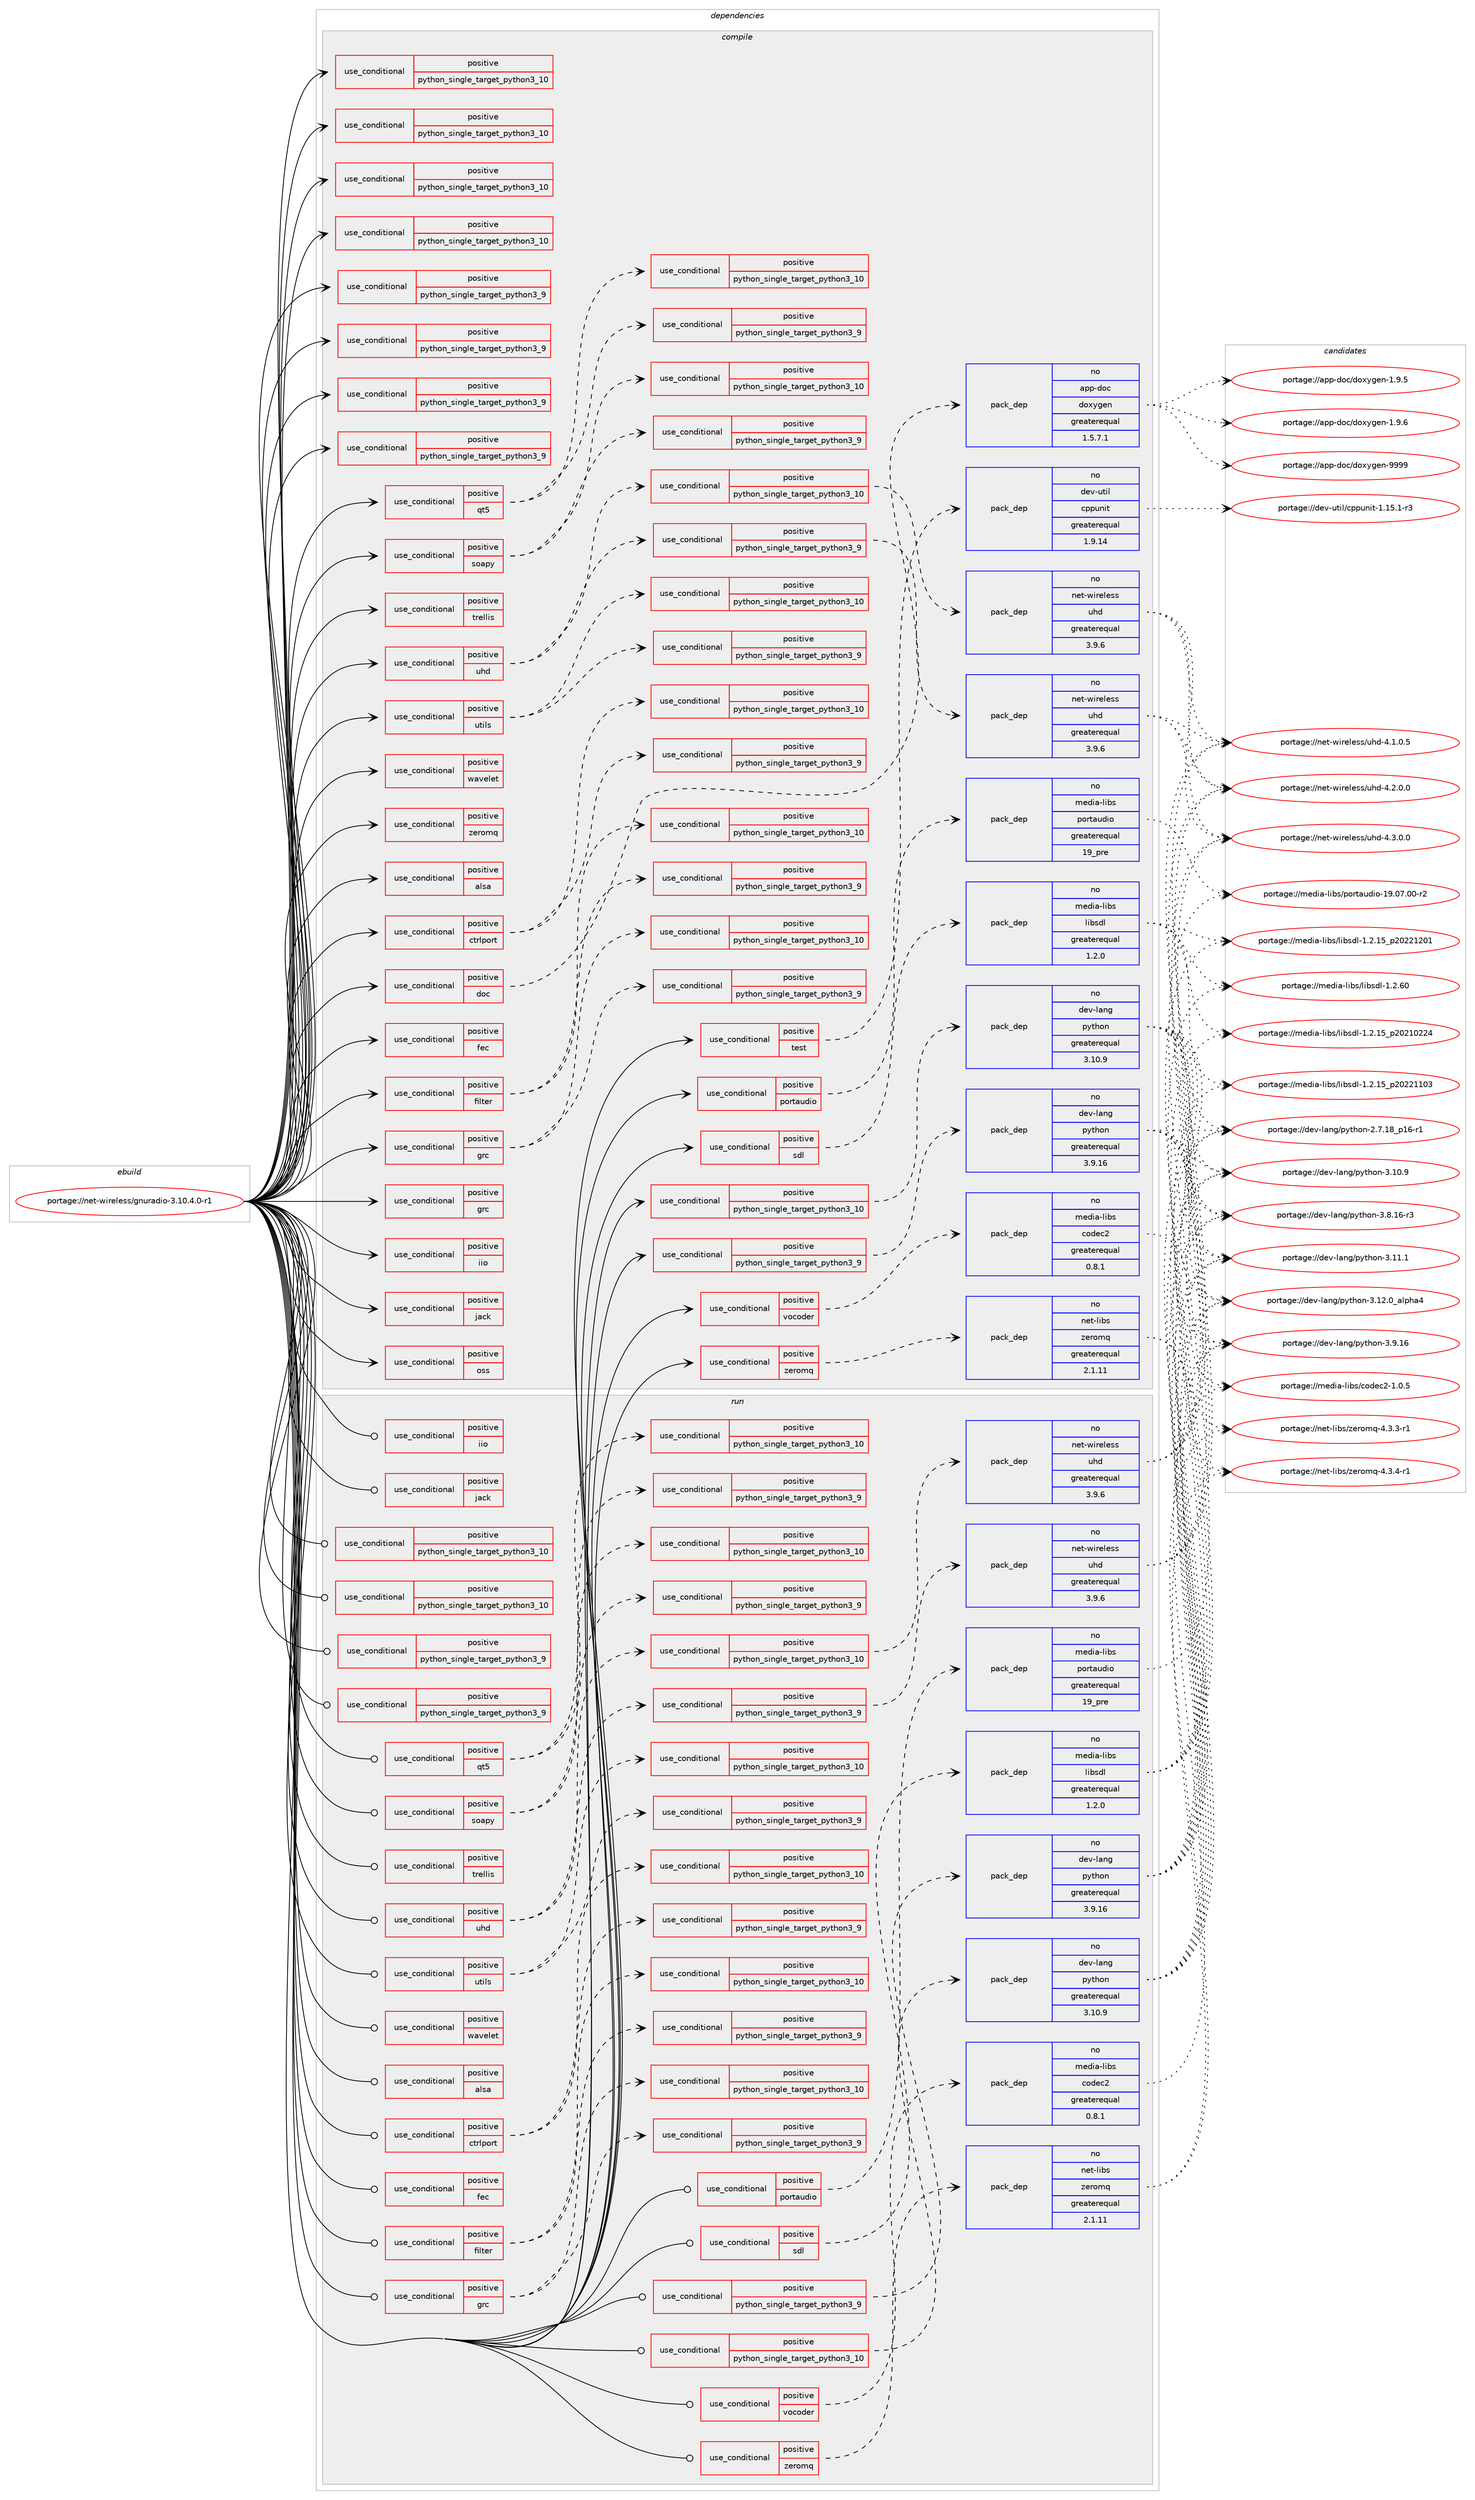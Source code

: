 digraph prolog {

# *************
# Graph options
# *************

newrank=true;
concentrate=true;
compound=true;
graph [rankdir=LR,fontname=Helvetica,fontsize=10,ranksep=1.5];#, ranksep=2.5, nodesep=0.2];
edge  [arrowhead=vee];
node  [fontname=Helvetica,fontsize=10];

# **********
# The ebuild
# **********

subgraph cluster_leftcol {
color=gray;
rank=same;
label=<<i>ebuild</i>>;
id [label="portage://net-wireless/gnuradio-3.10.4.0-r1", color=red, width=4, href="../net-wireless/gnuradio-3.10.4.0-r1.svg"];
}

# ****************
# The dependencies
# ****************

subgraph cluster_midcol {
color=gray;
label=<<i>dependencies</i>>;
subgraph cluster_compile {
fillcolor="#eeeeee";
style=filled;
label=<<i>compile</i>>;
subgraph cond350 {
dependency668 [label=<<TABLE BORDER="0" CELLBORDER="1" CELLSPACING="0" CELLPADDING="4"><TR><TD ROWSPAN="3" CELLPADDING="10">use_conditional</TD></TR><TR><TD>positive</TD></TR><TR><TD>alsa</TD></TR></TABLE>>, shape=none, color=red];
# *** BEGIN UNKNOWN DEPENDENCY TYPE (TODO) ***
# dependency668 -> package_dependency(portage://net-wireless/gnuradio-3.10.4.0-r1,install,no,media-libs,alsa-lib,none,[,,],any_same_slot,[])
# *** END UNKNOWN DEPENDENCY TYPE (TODO) ***

}
id:e -> dependency668:w [weight=20,style="solid",arrowhead="vee"];
subgraph cond351 {
dependency669 [label=<<TABLE BORDER="0" CELLBORDER="1" CELLSPACING="0" CELLPADDING="4"><TR><TD ROWSPAN="3" CELLPADDING="10">use_conditional</TD></TR><TR><TD>positive</TD></TR><TR><TD>ctrlport</TD></TR></TABLE>>, shape=none, color=red];
subgraph cond352 {
dependency670 [label=<<TABLE BORDER="0" CELLBORDER="1" CELLSPACING="0" CELLPADDING="4"><TR><TD ROWSPAN="3" CELLPADDING="10">use_conditional</TD></TR><TR><TD>positive</TD></TR><TR><TD>python_single_target_python3_9</TD></TR></TABLE>>, shape=none, color=red];
# *** BEGIN UNKNOWN DEPENDENCY TYPE (TODO) ***
# dependency670 -> package_dependency(portage://net-wireless/gnuradio-3.10.4.0-r1,install,no,dev-python,thrift,none,[,,],[],[use(enable(python_targets_python3_9),negative)])
# *** END UNKNOWN DEPENDENCY TYPE (TODO) ***

}
dependency669:e -> dependency670:w [weight=20,style="dashed",arrowhead="vee"];
subgraph cond353 {
dependency671 [label=<<TABLE BORDER="0" CELLBORDER="1" CELLSPACING="0" CELLPADDING="4"><TR><TD ROWSPAN="3" CELLPADDING="10">use_conditional</TD></TR><TR><TD>positive</TD></TR><TR><TD>python_single_target_python3_10</TD></TR></TABLE>>, shape=none, color=red];
# *** BEGIN UNKNOWN DEPENDENCY TYPE (TODO) ***
# dependency671 -> package_dependency(portage://net-wireless/gnuradio-3.10.4.0-r1,install,no,dev-python,thrift,none,[,,],[],[use(enable(python_targets_python3_10),negative)])
# *** END UNKNOWN DEPENDENCY TYPE (TODO) ***

}
dependency669:e -> dependency671:w [weight=20,style="dashed",arrowhead="vee"];
}
id:e -> dependency669:w [weight=20,style="solid",arrowhead="vee"];
subgraph cond354 {
dependency672 [label=<<TABLE BORDER="0" CELLBORDER="1" CELLSPACING="0" CELLPADDING="4"><TR><TD ROWSPAN="3" CELLPADDING="10">use_conditional</TD></TR><TR><TD>positive</TD></TR><TR><TD>doc</TD></TR></TABLE>>, shape=none, color=red];
subgraph pack304 {
dependency673 [label=<<TABLE BORDER="0" CELLBORDER="1" CELLSPACING="0" CELLPADDING="4" WIDTH="220"><TR><TD ROWSPAN="6" CELLPADDING="30">pack_dep</TD></TR><TR><TD WIDTH="110">no</TD></TR><TR><TD>app-doc</TD></TR><TR><TD>doxygen</TD></TR><TR><TD>greaterequal</TD></TR><TR><TD>1.5.7.1</TD></TR></TABLE>>, shape=none, color=blue];
}
dependency672:e -> dependency673:w [weight=20,style="dashed",arrowhead="vee"];
# *** BEGIN UNKNOWN DEPENDENCY TYPE (TODO) ***
# dependency672 -> package_dependency(portage://net-wireless/gnuradio-3.10.4.0-r1,install,no,dev-libs,mathjax,none,[,,],[],[])
# *** END UNKNOWN DEPENDENCY TYPE (TODO) ***

}
id:e -> dependency672:w [weight=20,style="solid",arrowhead="vee"];
subgraph cond355 {
dependency674 [label=<<TABLE BORDER="0" CELLBORDER="1" CELLSPACING="0" CELLPADDING="4"><TR><TD ROWSPAN="3" CELLPADDING="10">use_conditional</TD></TR><TR><TD>positive</TD></TR><TR><TD>fec</TD></TR></TABLE>>, shape=none, color=red];
# *** BEGIN UNKNOWN DEPENDENCY TYPE (TODO) ***
# dependency674 -> package_dependency(portage://net-wireless/gnuradio-3.10.4.0-r1,install,no,sci-libs,gsl,none,[,,],any_same_slot,[])
# *** END UNKNOWN DEPENDENCY TYPE (TODO) ***

# *** BEGIN UNKNOWN DEPENDENCY TYPE (TODO) ***
# dependency674 -> package_dependency(portage://net-wireless/gnuradio-3.10.4.0-r1,install,no,dev-python,scipy,none,[,,],[],[])
# *** END UNKNOWN DEPENDENCY TYPE (TODO) ***

}
id:e -> dependency674:w [weight=20,style="solid",arrowhead="vee"];
subgraph cond356 {
dependency675 [label=<<TABLE BORDER="0" CELLBORDER="1" CELLSPACING="0" CELLPADDING="4"><TR><TD ROWSPAN="3" CELLPADDING="10">use_conditional</TD></TR><TR><TD>positive</TD></TR><TR><TD>filter</TD></TR></TABLE>>, shape=none, color=red];
# *** BEGIN UNKNOWN DEPENDENCY TYPE (TODO) ***
# dependency675 -> package_dependency(portage://net-wireless/gnuradio-3.10.4.0-r1,install,no,dev-python,scipy,none,[,,],[],[])
# *** END UNKNOWN DEPENDENCY TYPE (TODO) ***

subgraph cond357 {
dependency676 [label=<<TABLE BORDER="0" CELLBORDER="1" CELLSPACING="0" CELLPADDING="4"><TR><TD ROWSPAN="3" CELLPADDING="10">use_conditional</TD></TR><TR><TD>positive</TD></TR><TR><TD>python_single_target_python3_9</TD></TR></TABLE>>, shape=none, color=red];
# *** BEGIN UNKNOWN DEPENDENCY TYPE (TODO) ***
# dependency676 -> package_dependency(portage://net-wireless/gnuradio-3.10.4.0-r1,install,no,dev-python,pyqtgraph,none,[,,],[],[use(enable(python_targets_python3_9),negative)])
# *** END UNKNOWN DEPENDENCY TYPE (TODO) ***

}
dependency675:e -> dependency676:w [weight=20,style="dashed",arrowhead="vee"];
subgraph cond358 {
dependency677 [label=<<TABLE BORDER="0" CELLBORDER="1" CELLSPACING="0" CELLPADDING="4"><TR><TD ROWSPAN="3" CELLPADDING="10">use_conditional</TD></TR><TR><TD>positive</TD></TR><TR><TD>python_single_target_python3_10</TD></TR></TABLE>>, shape=none, color=red];
# *** BEGIN UNKNOWN DEPENDENCY TYPE (TODO) ***
# dependency677 -> package_dependency(portage://net-wireless/gnuradio-3.10.4.0-r1,install,no,dev-python,pyqtgraph,none,[,,],[],[use(enable(python_targets_python3_10),negative)])
# *** END UNKNOWN DEPENDENCY TYPE (TODO) ***

}
dependency675:e -> dependency677:w [weight=20,style="dashed",arrowhead="vee"];
}
id:e -> dependency675:w [weight=20,style="solid",arrowhead="vee"];
subgraph cond359 {
dependency678 [label=<<TABLE BORDER="0" CELLBORDER="1" CELLSPACING="0" CELLPADDING="4"><TR><TD ROWSPAN="3" CELLPADDING="10">use_conditional</TD></TR><TR><TD>positive</TD></TR><TR><TD>grc</TD></TR></TABLE>>, shape=none, color=red];
subgraph cond360 {
dependency679 [label=<<TABLE BORDER="0" CELLBORDER="1" CELLSPACING="0" CELLPADDING="4"><TR><TD ROWSPAN="3" CELLPADDING="10">use_conditional</TD></TR><TR><TD>positive</TD></TR><TR><TD>python_single_target_python3_9</TD></TR></TABLE>>, shape=none, color=red];
# *** BEGIN UNKNOWN DEPENDENCY TYPE (TODO) ***
# dependency679 -> package_dependency(portage://net-wireless/gnuradio-3.10.4.0-r1,install,no,dev-python,mako,none,[,,],[],[use(enable(python_targets_python3_9),negative)])
# *** END UNKNOWN DEPENDENCY TYPE (TODO) ***

# *** BEGIN UNKNOWN DEPENDENCY TYPE (TODO) ***
# dependency679 -> package_dependency(portage://net-wireless/gnuradio-3.10.4.0-r1,install,no,dev-python,numpy,none,[,,],[],[use(enable(python_targets_python3_9),negative)])
# *** END UNKNOWN DEPENDENCY TYPE (TODO) ***

# *** BEGIN UNKNOWN DEPENDENCY TYPE (TODO) ***
# dependency679 -> package_dependency(portage://net-wireless/gnuradio-3.10.4.0-r1,install,no,dev-python,pygobject,none,[,,],[slot(3)],[use(enable(python_targets_python3_9),negative)])
# *** END UNKNOWN DEPENDENCY TYPE (TODO) ***

# *** BEGIN UNKNOWN DEPENDENCY TYPE (TODO) ***
# dependency679 -> package_dependency(portage://net-wireless/gnuradio-3.10.4.0-r1,install,no,dev-python,pyyaml,none,[,,],[],[use(enable(python_targets_python3_9),negative)])
# *** END UNKNOWN DEPENDENCY TYPE (TODO) ***

}
dependency678:e -> dependency679:w [weight=20,style="dashed",arrowhead="vee"];
subgraph cond361 {
dependency680 [label=<<TABLE BORDER="0" CELLBORDER="1" CELLSPACING="0" CELLPADDING="4"><TR><TD ROWSPAN="3" CELLPADDING="10">use_conditional</TD></TR><TR><TD>positive</TD></TR><TR><TD>python_single_target_python3_10</TD></TR></TABLE>>, shape=none, color=red];
# *** BEGIN UNKNOWN DEPENDENCY TYPE (TODO) ***
# dependency680 -> package_dependency(portage://net-wireless/gnuradio-3.10.4.0-r1,install,no,dev-python,mako,none,[,,],[],[use(enable(python_targets_python3_10),negative)])
# *** END UNKNOWN DEPENDENCY TYPE (TODO) ***

# *** BEGIN UNKNOWN DEPENDENCY TYPE (TODO) ***
# dependency680 -> package_dependency(portage://net-wireless/gnuradio-3.10.4.0-r1,install,no,dev-python,numpy,none,[,,],[],[use(enable(python_targets_python3_10),negative)])
# *** END UNKNOWN DEPENDENCY TYPE (TODO) ***

# *** BEGIN UNKNOWN DEPENDENCY TYPE (TODO) ***
# dependency680 -> package_dependency(portage://net-wireless/gnuradio-3.10.4.0-r1,install,no,dev-python,pygobject,none,[,,],[slot(3)],[use(enable(python_targets_python3_10),negative)])
# *** END UNKNOWN DEPENDENCY TYPE (TODO) ***

# *** BEGIN UNKNOWN DEPENDENCY TYPE (TODO) ***
# dependency680 -> package_dependency(portage://net-wireless/gnuradio-3.10.4.0-r1,install,no,dev-python,pyyaml,none,[,,],[],[use(enable(python_targets_python3_10),negative)])
# *** END UNKNOWN DEPENDENCY TYPE (TODO) ***

}
dependency678:e -> dependency680:w [weight=20,style="dashed",arrowhead="vee"];
# *** BEGIN UNKNOWN DEPENDENCY TYPE (TODO) ***
# dependency678 -> package_dependency(portage://net-wireless/gnuradio-3.10.4.0-r1,install,no,x11-libs,gtk+,none,[,,],[slot(3)],[use(enable(introspection),none)])
# *** END UNKNOWN DEPENDENCY TYPE (TODO) ***

# *** BEGIN UNKNOWN DEPENDENCY TYPE (TODO) ***
# dependency678 -> package_dependency(portage://net-wireless/gnuradio-3.10.4.0-r1,install,no,x11-libs,pango,none,[,,],[],[use(enable(introspection),none)])
# *** END UNKNOWN DEPENDENCY TYPE (TODO) ***

}
id:e -> dependency678:w [weight=20,style="solid",arrowhead="vee"];
subgraph cond362 {
dependency681 [label=<<TABLE BORDER="0" CELLBORDER="1" CELLSPACING="0" CELLPADDING="4"><TR><TD ROWSPAN="3" CELLPADDING="10">use_conditional</TD></TR><TR><TD>positive</TD></TR><TR><TD>grc</TD></TR></TABLE>>, shape=none, color=red];
# *** BEGIN UNKNOWN DEPENDENCY TYPE (TODO) ***
# dependency681 -> package_dependency(portage://net-wireless/gnuradio-3.10.4.0-r1,install,no,x11-misc,xdg-utils,none,[,,],[],[])
# *** END UNKNOWN DEPENDENCY TYPE (TODO) ***

}
id:e -> dependency681:w [weight=20,style="solid",arrowhead="vee"];
subgraph cond363 {
dependency682 [label=<<TABLE BORDER="0" CELLBORDER="1" CELLSPACING="0" CELLPADDING="4"><TR><TD ROWSPAN="3" CELLPADDING="10">use_conditional</TD></TR><TR><TD>positive</TD></TR><TR><TD>iio</TD></TR></TABLE>>, shape=none, color=red];
# *** BEGIN UNKNOWN DEPENDENCY TYPE (TODO) ***
# dependency682 -> package_dependency(portage://net-wireless/gnuradio-3.10.4.0-r1,install,no,net-libs,libiio,none,[,,],any_same_slot,[])
# *** END UNKNOWN DEPENDENCY TYPE (TODO) ***

# *** BEGIN UNKNOWN DEPENDENCY TYPE (TODO) ***
# dependency682 -> package_dependency(portage://net-wireless/gnuradio-3.10.4.0-r1,install,no,net-libs,libad9361-iio,none,[,,],any_same_slot,[])
# *** END UNKNOWN DEPENDENCY TYPE (TODO) ***

# *** BEGIN UNKNOWN DEPENDENCY TYPE (TODO) ***
# dependency682 -> package_dependency(portage://net-wireless/gnuradio-3.10.4.0-r1,install,weak,net-wireless,gr-iio,none,[,,],[],[])
# *** END UNKNOWN DEPENDENCY TYPE (TODO) ***

}
id:e -> dependency682:w [weight=20,style="solid",arrowhead="vee"];
subgraph cond364 {
dependency683 [label=<<TABLE BORDER="0" CELLBORDER="1" CELLSPACING="0" CELLPADDING="4"><TR><TD ROWSPAN="3" CELLPADDING="10">use_conditional</TD></TR><TR><TD>positive</TD></TR><TR><TD>jack</TD></TR></TABLE>>, shape=none, color=red];
# *** BEGIN UNKNOWN DEPENDENCY TYPE (TODO) ***
# dependency683 -> package_dependency(portage://net-wireless/gnuradio-3.10.4.0-r1,install,no,virtual,jack,none,[,,],[],[])
# *** END UNKNOWN DEPENDENCY TYPE (TODO) ***

}
id:e -> dependency683:w [weight=20,style="solid",arrowhead="vee"];
subgraph cond365 {
dependency684 [label=<<TABLE BORDER="0" CELLBORDER="1" CELLSPACING="0" CELLPADDING="4"><TR><TD ROWSPAN="3" CELLPADDING="10">use_conditional</TD></TR><TR><TD>positive</TD></TR><TR><TD>oss</TD></TR></TABLE>>, shape=none, color=red];
# *** BEGIN UNKNOWN DEPENDENCY TYPE (TODO) ***
# dependency684 -> package_dependency(portage://net-wireless/gnuradio-3.10.4.0-r1,install,no,virtual,os-headers,none,[,,],[],[])
# *** END UNKNOWN DEPENDENCY TYPE (TODO) ***

}
id:e -> dependency684:w [weight=20,style="solid",arrowhead="vee"];
subgraph cond366 {
dependency685 [label=<<TABLE BORDER="0" CELLBORDER="1" CELLSPACING="0" CELLPADDING="4"><TR><TD ROWSPAN="3" CELLPADDING="10">use_conditional</TD></TR><TR><TD>positive</TD></TR><TR><TD>portaudio</TD></TR></TABLE>>, shape=none, color=red];
subgraph pack305 {
dependency686 [label=<<TABLE BORDER="0" CELLBORDER="1" CELLSPACING="0" CELLPADDING="4" WIDTH="220"><TR><TD ROWSPAN="6" CELLPADDING="30">pack_dep</TD></TR><TR><TD WIDTH="110">no</TD></TR><TR><TD>media-libs</TD></TR><TR><TD>portaudio</TD></TR><TR><TD>greaterequal</TD></TR><TR><TD>19_pre</TD></TR></TABLE>>, shape=none, color=blue];
}
dependency685:e -> dependency686:w [weight=20,style="dashed",arrowhead="vee"];
}
id:e -> dependency685:w [weight=20,style="solid",arrowhead="vee"];
subgraph cond367 {
dependency687 [label=<<TABLE BORDER="0" CELLBORDER="1" CELLSPACING="0" CELLPADDING="4"><TR><TD ROWSPAN="3" CELLPADDING="10">use_conditional</TD></TR><TR><TD>positive</TD></TR><TR><TD>python_single_target_python3_10</TD></TR></TABLE>>, shape=none, color=red];
subgraph pack306 {
dependency688 [label=<<TABLE BORDER="0" CELLBORDER="1" CELLSPACING="0" CELLPADDING="4" WIDTH="220"><TR><TD ROWSPAN="6" CELLPADDING="30">pack_dep</TD></TR><TR><TD WIDTH="110">no</TD></TR><TR><TD>dev-lang</TD></TR><TR><TD>python</TD></TR><TR><TD>greaterequal</TD></TR><TR><TD>3.10.9</TD></TR></TABLE>>, shape=none, color=blue];
}
dependency687:e -> dependency688:w [weight=20,style="dashed",arrowhead="vee"];
}
id:e -> dependency687:w [weight=20,style="solid",arrowhead="vee"];
subgraph cond368 {
dependency689 [label=<<TABLE BORDER="0" CELLBORDER="1" CELLSPACING="0" CELLPADDING="4"><TR><TD ROWSPAN="3" CELLPADDING="10">use_conditional</TD></TR><TR><TD>positive</TD></TR><TR><TD>python_single_target_python3_10</TD></TR></TABLE>>, shape=none, color=red];
# *** BEGIN UNKNOWN DEPENDENCY TYPE (TODO) ***
# dependency689 -> package_dependency(portage://net-wireless/gnuradio-3.10.4.0-r1,install,no,dev-libs,boost,none,[,,],any_same_slot,[use(enable(python),none),use(enable(python_targets_python3_10),negative)])
# *** END UNKNOWN DEPENDENCY TYPE (TODO) ***

}
id:e -> dependency689:w [weight=20,style="solid",arrowhead="vee"];
subgraph cond369 {
dependency690 [label=<<TABLE BORDER="0" CELLBORDER="1" CELLSPACING="0" CELLPADDING="4"><TR><TD ROWSPAN="3" CELLPADDING="10">use_conditional</TD></TR><TR><TD>positive</TD></TR><TR><TD>python_single_target_python3_10</TD></TR></TABLE>>, shape=none, color=red];
# *** BEGIN UNKNOWN DEPENDENCY TYPE (TODO) ***
# dependency690 -> package_dependency(portage://net-wireless/gnuradio-3.10.4.0-r1,install,no,dev-python,jsonschema,none,[,,],[],[use(enable(python_targets_python3_10),negative)])
# *** END UNKNOWN DEPENDENCY TYPE (TODO) ***

}
id:e -> dependency690:w [weight=20,style="solid",arrowhead="vee"];
subgraph cond370 {
dependency691 [label=<<TABLE BORDER="0" CELLBORDER="1" CELLSPACING="0" CELLPADDING="4"><TR><TD ROWSPAN="3" CELLPADDING="10">use_conditional</TD></TR><TR><TD>positive</TD></TR><TR><TD>python_single_target_python3_10</TD></TR></TABLE>>, shape=none, color=red];
# *** BEGIN UNKNOWN DEPENDENCY TYPE (TODO) ***
# dependency691 -> package_dependency(portage://net-wireless/gnuradio-3.10.4.0-r1,install,no,dev-python,pybind11,none,[,,],[],[use(enable(python_targets_python3_10),negative)])
# *** END UNKNOWN DEPENDENCY TYPE (TODO) ***

}
id:e -> dependency691:w [weight=20,style="solid",arrowhead="vee"];
subgraph cond371 {
dependency692 [label=<<TABLE BORDER="0" CELLBORDER="1" CELLSPACING="0" CELLPADDING="4"><TR><TD ROWSPAN="3" CELLPADDING="10">use_conditional</TD></TR><TR><TD>positive</TD></TR><TR><TD>python_single_target_python3_10</TD></TR></TABLE>>, shape=none, color=red];
# *** BEGIN UNKNOWN DEPENDENCY TYPE (TODO) ***
# dependency692 -> package_dependency(portage://net-wireless/gnuradio-3.10.4.0-r1,install,no,dev-python,pygccxml,none,[,,],[],[use(enable(python_targets_python3_10),negative)])
# *** END UNKNOWN DEPENDENCY TYPE (TODO) ***

}
id:e -> dependency692:w [weight=20,style="solid",arrowhead="vee"];
subgraph cond372 {
dependency693 [label=<<TABLE BORDER="0" CELLBORDER="1" CELLSPACING="0" CELLPADDING="4"><TR><TD ROWSPAN="3" CELLPADDING="10">use_conditional</TD></TR><TR><TD>positive</TD></TR><TR><TD>python_single_target_python3_9</TD></TR></TABLE>>, shape=none, color=red];
subgraph pack307 {
dependency694 [label=<<TABLE BORDER="0" CELLBORDER="1" CELLSPACING="0" CELLPADDING="4" WIDTH="220"><TR><TD ROWSPAN="6" CELLPADDING="30">pack_dep</TD></TR><TR><TD WIDTH="110">no</TD></TR><TR><TD>dev-lang</TD></TR><TR><TD>python</TD></TR><TR><TD>greaterequal</TD></TR><TR><TD>3.9.16</TD></TR></TABLE>>, shape=none, color=blue];
}
dependency693:e -> dependency694:w [weight=20,style="dashed",arrowhead="vee"];
}
id:e -> dependency693:w [weight=20,style="solid",arrowhead="vee"];
subgraph cond373 {
dependency695 [label=<<TABLE BORDER="0" CELLBORDER="1" CELLSPACING="0" CELLPADDING="4"><TR><TD ROWSPAN="3" CELLPADDING="10">use_conditional</TD></TR><TR><TD>positive</TD></TR><TR><TD>python_single_target_python3_9</TD></TR></TABLE>>, shape=none, color=red];
# *** BEGIN UNKNOWN DEPENDENCY TYPE (TODO) ***
# dependency695 -> package_dependency(portage://net-wireless/gnuradio-3.10.4.0-r1,install,no,dev-libs,boost,none,[,,],any_same_slot,[use(enable(python),none),use(enable(python_targets_python3_9),negative)])
# *** END UNKNOWN DEPENDENCY TYPE (TODO) ***

}
id:e -> dependency695:w [weight=20,style="solid",arrowhead="vee"];
subgraph cond374 {
dependency696 [label=<<TABLE BORDER="0" CELLBORDER="1" CELLSPACING="0" CELLPADDING="4"><TR><TD ROWSPAN="3" CELLPADDING="10">use_conditional</TD></TR><TR><TD>positive</TD></TR><TR><TD>python_single_target_python3_9</TD></TR></TABLE>>, shape=none, color=red];
# *** BEGIN UNKNOWN DEPENDENCY TYPE (TODO) ***
# dependency696 -> package_dependency(portage://net-wireless/gnuradio-3.10.4.0-r1,install,no,dev-python,jsonschema,none,[,,],[],[use(enable(python_targets_python3_9),negative)])
# *** END UNKNOWN DEPENDENCY TYPE (TODO) ***

}
id:e -> dependency696:w [weight=20,style="solid",arrowhead="vee"];
subgraph cond375 {
dependency697 [label=<<TABLE BORDER="0" CELLBORDER="1" CELLSPACING="0" CELLPADDING="4"><TR><TD ROWSPAN="3" CELLPADDING="10">use_conditional</TD></TR><TR><TD>positive</TD></TR><TR><TD>python_single_target_python3_9</TD></TR></TABLE>>, shape=none, color=red];
# *** BEGIN UNKNOWN DEPENDENCY TYPE (TODO) ***
# dependency697 -> package_dependency(portage://net-wireless/gnuradio-3.10.4.0-r1,install,no,dev-python,pybind11,none,[,,],[],[use(enable(python_targets_python3_9),negative)])
# *** END UNKNOWN DEPENDENCY TYPE (TODO) ***

}
id:e -> dependency697:w [weight=20,style="solid",arrowhead="vee"];
subgraph cond376 {
dependency698 [label=<<TABLE BORDER="0" CELLBORDER="1" CELLSPACING="0" CELLPADDING="4"><TR><TD ROWSPAN="3" CELLPADDING="10">use_conditional</TD></TR><TR><TD>positive</TD></TR><TR><TD>python_single_target_python3_9</TD></TR></TABLE>>, shape=none, color=red];
# *** BEGIN UNKNOWN DEPENDENCY TYPE (TODO) ***
# dependency698 -> package_dependency(portage://net-wireless/gnuradio-3.10.4.0-r1,install,no,dev-python,pygccxml,none,[,,],[],[use(enable(python_targets_python3_9),negative)])
# *** END UNKNOWN DEPENDENCY TYPE (TODO) ***

}
id:e -> dependency698:w [weight=20,style="solid",arrowhead="vee"];
subgraph cond377 {
dependency699 [label=<<TABLE BORDER="0" CELLBORDER="1" CELLSPACING="0" CELLPADDING="4"><TR><TD ROWSPAN="3" CELLPADDING="10">use_conditional</TD></TR><TR><TD>positive</TD></TR><TR><TD>qt5</TD></TR></TABLE>>, shape=none, color=red];
subgraph cond378 {
dependency700 [label=<<TABLE BORDER="0" CELLBORDER="1" CELLSPACING="0" CELLPADDING="4"><TR><TD ROWSPAN="3" CELLPADDING="10">use_conditional</TD></TR><TR><TD>positive</TD></TR><TR><TD>python_single_target_python3_9</TD></TR></TABLE>>, shape=none, color=red];
# *** BEGIN UNKNOWN DEPENDENCY TYPE (TODO) ***
# dependency700 -> package_dependency(portage://net-wireless/gnuradio-3.10.4.0-r1,install,no,dev-python,PyQt5,none,[,,],[],[use(enable(opengl),none),use(enable(python_targets_python3_9),negative)])
# *** END UNKNOWN DEPENDENCY TYPE (TODO) ***

}
dependency699:e -> dependency700:w [weight=20,style="dashed",arrowhead="vee"];
subgraph cond379 {
dependency701 [label=<<TABLE BORDER="0" CELLBORDER="1" CELLSPACING="0" CELLPADDING="4"><TR><TD ROWSPAN="3" CELLPADDING="10">use_conditional</TD></TR><TR><TD>positive</TD></TR><TR><TD>python_single_target_python3_10</TD></TR></TABLE>>, shape=none, color=red];
# *** BEGIN UNKNOWN DEPENDENCY TYPE (TODO) ***
# dependency701 -> package_dependency(portage://net-wireless/gnuradio-3.10.4.0-r1,install,no,dev-python,PyQt5,none,[,,],[],[use(enable(opengl),none),use(enable(python_targets_python3_10),negative)])
# *** END UNKNOWN DEPENDENCY TYPE (TODO) ***

}
dependency699:e -> dependency701:w [weight=20,style="dashed",arrowhead="vee"];
# *** BEGIN UNKNOWN DEPENDENCY TYPE (TODO) ***
# dependency699 -> package_dependency(portage://net-wireless/gnuradio-3.10.4.0-r1,install,no,dev-qt,qtcore,none,[,,],[slot(5)],[])
# *** END UNKNOWN DEPENDENCY TYPE (TODO) ***

# *** BEGIN UNKNOWN DEPENDENCY TYPE (TODO) ***
# dependency699 -> package_dependency(portage://net-wireless/gnuradio-3.10.4.0-r1,install,no,dev-qt,qtgui,none,[,,],[slot(5)],[])
# *** END UNKNOWN DEPENDENCY TYPE (TODO) ***

# *** BEGIN UNKNOWN DEPENDENCY TYPE (TODO) ***
# dependency699 -> package_dependency(portage://net-wireless/gnuradio-3.10.4.0-r1,install,no,x11-libs,qwt,none,[,,],[slot(6)],[use(enable(qt5),positive)])
# *** END UNKNOWN DEPENDENCY TYPE (TODO) ***

# *** BEGIN UNKNOWN DEPENDENCY TYPE (TODO) ***
# dependency699 -> package_dependency(portage://net-wireless/gnuradio-3.10.4.0-r1,install,no,dev-qt,qtwidgets,none,[,,],[slot(5)],[])
# *** END UNKNOWN DEPENDENCY TYPE (TODO) ***

}
id:e -> dependency699:w [weight=20,style="solid",arrowhead="vee"];
subgraph cond380 {
dependency702 [label=<<TABLE BORDER="0" CELLBORDER="1" CELLSPACING="0" CELLPADDING="4"><TR><TD ROWSPAN="3" CELLPADDING="10">use_conditional</TD></TR><TR><TD>positive</TD></TR><TR><TD>sdl</TD></TR></TABLE>>, shape=none, color=red];
subgraph pack308 {
dependency703 [label=<<TABLE BORDER="0" CELLBORDER="1" CELLSPACING="0" CELLPADDING="4" WIDTH="220"><TR><TD ROWSPAN="6" CELLPADDING="30">pack_dep</TD></TR><TR><TD WIDTH="110">no</TD></TR><TR><TD>media-libs</TD></TR><TR><TD>libsdl</TD></TR><TR><TD>greaterequal</TD></TR><TR><TD>1.2.0</TD></TR></TABLE>>, shape=none, color=blue];
}
dependency702:e -> dependency703:w [weight=20,style="dashed",arrowhead="vee"];
}
id:e -> dependency702:w [weight=20,style="solid",arrowhead="vee"];
subgraph cond381 {
dependency704 [label=<<TABLE BORDER="0" CELLBORDER="1" CELLSPACING="0" CELLPADDING="4"><TR><TD ROWSPAN="3" CELLPADDING="10">use_conditional</TD></TR><TR><TD>positive</TD></TR><TR><TD>soapy</TD></TR></TABLE>>, shape=none, color=red];
subgraph cond382 {
dependency705 [label=<<TABLE BORDER="0" CELLBORDER="1" CELLSPACING="0" CELLPADDING="4"><TR><TD ROWSPAN="3" CELLPADDING="10">use_conditional</TD></TR><TR><TD>positive</TD></TR><TR><TD>python_single_target_python3_9</TD></TR></TABLE>>, shape=none, color=red];
# *** BEGIN UNKNOWN DEPENDENCY TYPE (TODO) ***
# dependency705 -> package_dependency(portage://net-wireless/gnuradio-3.10.4.0-r1,install,no,net-wireless,soapysdr,none,[,,],[],[use(enable(python_targets_python3_9),negative)])
# *** END UNKNOWN DEPENDENCY TYPE (TODO) ***

}
dependency704:e -> dependency705:w [weight=20,style="dashed",arrowhead="vee"];
subgraph cond383 {
dependency706 [label=<<TABLE BORDER="0" CELLBORDER="1" CELLSPACING="0" CELLPADDING="4"><TR><TD ROWSPAN="3" CELLPADDING="10">use_conditional</TD></TR><TR><TD>positive</TD></TR><TR><TD>python_single_target_python3_10</TD></TR></TABLE>>, shape=none, color=red];
# *** BEGIN UNKNOWN DEPENDENCY TYPE (TODO) ***
# dependency706 -> package_dependency(portage://net-wireless/gnuradio-3.10.4.0-r1,install,no,net-wireless,soapysdr,none,[,,],[],[use(enable(python_targets_python3_10),negative)])
# *** END UNKNOWN DEPENDENCY TYPE (TODO) ***

}
dependency704:e -> dependency706:w [weight=20,style="dashed",arrowhead="vee"];
}
id:e -> dependency704:w [weight=20,style="solid",arrowhead="vee"];
subgraph cond384 {
dependency707 [label=<<TABLE BORDER="0" CELLBORDER="1" CELLSPACING="0" CELLPADDING="4"><TR><TD ROWSPAN="3" CELLPADDING="10">use_conditional</TD></TR><TR><TD>positive</TD></TR><TR><TD>test</TD></TR></TABLE>>, shape=none, color=red];
subgraph pack309 {
dependency708 [label=<<TABLE BORDER="0" CELLBORDER="1" CELLSPACING="0" CELLPADDING="4" WIDTH="220"><TR><TD ROWSPAN="6" CELLPADDING="30">pack_dep</TD></TR><TR><TD WIDTH="110">no</TD></TR><TR><TD>dev-util</TD></TR><TR><TD>cppunit</TD></TR><TR><TD>greaterequal</TD></TR><TR><TD>1.9.14</TD></TR></TABLE>>, shape=none, color=blue];
}
dependency707:e -> dependency708:w [weight=20,style="dashed",arrowhead="vee"];
}
id:e -> dependency707:w [weight=20,style="solid",arrowhead="vee"];
subgraph cond385 {
dependency709 [label=<<TABLE BORDER="0" CELLBORDER="1" CELLSPACING="0" CELLPADDING="4"><TR><TD ROWSPAN="3" CELLPADDING="10">use_conditional</TD></TR><TR><TD>positive</TD></TR><TR><TD>trellis</TD></TR></TABLE>>, shape=none, color=red];
# *** BEGIN UNKNOWN DEPENDENCY TYPE (TODO) ***
# dependency709 -> package_dependency(portage://net-wireless/gnuradio-3.10.4.0-r1,install,no,dev-python,scipy,none,[,,],[],[])
# *** END UNKNOWN DEPENDENCY TYPE (TODO) ***

}
id:e -> dependency709:w [weight=20,style="solid",arrowhead="vee"];
subgraph cond386 {
dependency710 [label=<<TABLE BORDER="0" CELLBORDER="1" CELLSPACING="0" CELLPADDING="4"><TR><TD ROWSPAN="3" CELLPADDING="10">use_conditional</TD></TR><TR><TD>positive</TD></TR><TR><TD>uhd</TD></TR></TABLE>>, shape=none, color=red];
subgraph cond387 {
dependency711 [label=<<TABLE BORDER="0" CELLBORDER="1" CELLSPACING="0" CELLPADDING="4"><TR><TD ROWSPAN="3" CELLPADDING="10">use_conditional</TD></TR><TR><TD>positive</TD></TR><TR><TD>python_single_target_python3_9</TD></TR></TABLE>>, shape=none, color=red];
subgraph pack310 {
dependency712 [label=<<TABLE BORDER="0" CELLBORDER="1" CELLSPACING="0" CELLPADDING="4" WIDTH="220"><TR><TD ROWSPAN="6" CELLPADDING="30">pack_dep</TD></TR><TR><TD WIDTH="110">no</TD></TR><TR><TD>net-wireless</TD></TR><TR><TD>uhd</TD></TR><TR><TD>greaterequal</TD></TR><TR><TD>3.9.6</TD></TR></TABLE>>, shape=none, color=blue];
}
dependency711:e -> dependency712:w [weight=20,style="dashed",arrowhead="vee"];
}
dependency710:e -> dependency711:w [weight=20,style="dashed",arrowhead="vee"];
subgraph cond388 {
dependency713 [label=<<TABLE BORDER="0" CELLBORDER="1" CELLSPACING="0" CELLPADDING="4"><TR><TD ROWSPAN="3" CELLPADDING="10">use_conditional</TD></TR><TR><TD>positive</TD></TR><TR><TD>python_single_target_python3_10</TD></TR></TABLE>>, shape=none, color=red];
subgraph pack311 {
dependency714 [label=<<TABLE BORDER="0" CELLBORDER="1" CELLSPACING="0" CELLPADDING="4" WIDTH="220"><TR><TD ROWSPAN="6" CELLPADDING="30">pack_dep</TD></TR><TR><TD WIDTH="110">no</TD></TR><TR><TD>net-wireless</TD></TR><TR><TD>uhd</TD></TR><TR><TD>greaterequal</TD></TR><TR><TD>3.9.6</TD></TR></TABLE>>, shape=none, color=blue];
}
dependency713:e -> dependency714:w [weight=20,style="dashed",arrowhead="vee"];
}
dependency710:e -> dependency713:w [weight=20,style="dashed",arrowhead="vee"];
}
id:e -> dependency710:w [weight=20,style="solid",arrowhead="vee"];
subgraph cond389 {
dependency715 [label=<<TABLE BORDER="0" CELLBORDER="1" CELLSPACING="0" CELLPADDING="4"><TR><TD ROWSPAN="3" CELLPADDING="10">use_conditional</TD></TR><TR><TD>positive</TD></TR><TR><TD>utils</TD></TR></TABLE>>, shape=none, color=red];
subgraph cond390 {
dependency716 [label=<<TABLE BORDER="0" CELLBORDER="1" CELLSPACING="0" CELLPADDING="4"><TR><TD ROWSPAN="3" CELLPADDING="10">use_conditional</TD></TR><TR><TD>positive</TD></TR><TR><TD>python_single_target_python3_9</TD></TR></TABLE>>, shape=none, color=red];
# *** BEGIN UNKNOWN DEPENDENCY TYPE (TODO) ***
# dependency716 -> package_dependency(portage://net-wireless/gnuradio-3.10.4.0-r1,install,no,dev-python,click,none,[,,],[],[use(enable(python_targets_python3_9),negative)])
# *** END UNKNOWN DEPENDENCY TYPE (TODO) ***

# *** BEGIN UNKNOWN DEPENDENCY TYPE (TODO) ***
# dependency716 -> package_dependency(portage://net-wireless/gnuradio-3.10.4.0-r1,install,no,dev-python,click-plugins,none,[,,],[],[use(enable(python_targets_python3_9),negative)])
# *** END UNKNOWN DEPENDENCY TYPE (TODO) ***

# *** BEGIN UNKNOWN DEPENDENCY TYPE (TODO) ***
# dependency716 -> package_dependency(portage://net-wireless/gnuradio-3.10.4.0-r1,install,no,dev-python,mako,none,[,,],[],[use(enable(python_targets_python3_9),negative)])
# *** END UNKNOWN DEPENDENCY TYPE (TODO) ***

# *** BEGIN UNKNOWN DEPENDENCY TYPE (TODO) ***
# dependency716 -> package_dependency(portage://net-wireless/gnuradio-3.10.4.0-r1,install,no,dev-python,matplotlib,none,[,,],[],[use(enable(python_targets_python3_9),negative)])
# *** END UNKNOWN DEPENDENCY TYPE (TODO) ***

}
dependency715:e -> dependency716:w [weight=20,style="dashed",arrowhead="vee"];
subgraph cond391 {
dependency717 [label=<<TABLE BORDER="0" CELLBORDER="1" CELLSPACING="0" CELLPADDING="4"><TR><TD ROWSPAN="3" CELLPADDING="10">use_conditional</TD></TR><TR><TD>positive</TD></TR><TR><TD>python_single_target_python3_10</TD></TR></TABLE>>, shape=none, color=red];
# *** BEGIN UNKNOWN DEPENDENCY TYPE (TODO) ***
# dependency717 -> package_dependency(portage://net-wireless/gnuradio-3.10.4.0-r1,install,no,dev-python,click,none,[,,],[],[use(enable(python_targets_python3_10),negative)])
# *** END UNKNOWN DEPENDENCY TYPE (TODO) ***

# *** BEGIN UNKNOWN DEPENDENCY TYPE (TODO) ***
# dependency717 -> package_dependency(portage://net-wireless/gnuradio-3.10.4.0-r1,install,no,dev-python,click-plugins,none,[,,],[],[use(enable(python_targets_python3_10),negative)])
# *** END UNKNOWN DEPENDENCY TYPE (TODO) ***

# *** BEGIN UNKNOWN DEPENDENCY TYPE (TODO) ***
# dependency717 -> package_dependency(portage://net-wireless/gnuradio-3.10.4.0-r1,install,no,dev-python,mako,none,[,,],[],[use(enable(python_targets_python3_10),negative)])
# *** END UNKNOWN DEPENDENCY TYPE (TODO) ***

# *** BEGIN UNKNOWN DEPENDENCY TYPE (TODO) ***
# dependency717 -> package_dependency(portage://net-wireless/gnuradio-3.10.4.0-r1,install,no,dev-python,matplotlib,none,[,,],[],[use(enable(python_targets_python3_10),negative)])
# *** END UNKNOWN DEPENDENCY TYPE (TODO) ***

}
dependency715:e -> dependency717:w [weight=20,style="dashed",arrowhead="vee"];
}
id:e -> dependency715:w [weight=20,style="solid",arrowhead="vee"];
subgraph cond392 {
dependency718 [label=<<TABLE BORDER="0" CELLBORDER="1" CELLSPACING="0" CELLPADDING="4"><TR><TD ROWSPAN="3" CELLPADDING="10">use_conditional</TD></TR><TR><TD>positive</TD></TR><TR><TD>vocoder</TD></TR></TABLE>>, shape=none, color=red];
# *** BEGIN UNKNOWN DEPENDENCY TYPE (TODO) ***
# dependency718 -> package_dependency(portage://net-wireless/gnuradio-3.10.4.0-r1,install,no,media-sound,gsm,none,[,,],[],[])
# *** END UNKNOWN DEPENDENCY TYPE (TODO) ***

subgraph pack312 {
dependency719 [label=<<TABLE BORDER="0" CELLBORDER="1" CELLSPACING="0" CELLPADDING="4" WIDTH="220"><TR><TD ROWSPAN="6" CELLPADDING="30">pack_dep</TD></TR><TR><TD WIDTH="110">no</TD></TR><TR><TD>media-libs</TD></TR><TR><TD>codec2</TD></TR><TR><TD>greaterequal</TD></TR><TR><TD>0.8.1</TD></TR></TABLE>>, shape=none, color=blue];
}
dependency718:e -> dependency719:w [weight=20,style="dashed",arrowhead="vee"];
}
id:e -> dependency718:w [weight=20,style="solid",arrowhead="vee"];
subgraph cond393 {
dependency720 [label=<<TABLE BORDER="0" CELLBORDER="1" CELLSPACING="0" CELLPADDING="4"><TR><TD ROWSPAN="3" CELLPADDING="10">use_conditional</TD></TR><TR><TD>positive</TD></TR><TR><TD>wavelet</TD></TR></TABLE>>, shape=none, color=red];
# *** BEGIN UNKNOWN DEPENDENCY TYPE (TODO) ***
# dependency720 -> package_dependency(portage://net-wireless/gnuradio-3.10.4.0-r1,install,no,sci-libs,gsl,none,[,,],any_same_slot,[])
# *** END UNKNOWN DEPENDENCY TYPE (TODO) ***

# *** BEGIN UNKNOWN DEPENDENCY TYPE (TODO) ***
# dependency720 -> package_dependency(portage://net-wireless/gnuradio-3.10.4.0-r1,install,no,dev-libs,gmp,none,[,,],any_same_slot,[])
# *** END UNKNOWN DEPENDENCY TYPE (TODO) ***

# *** BEGIN UNKNOWN DEPENDENCY TYPE (TODO) ***
# dependency720 -> package_dependency(portage://net-wireless/gnuradio-3.10.4.0-r1,install,no,sci-libs,lapack,none,[,,],[],[])
# *** END UNKNOWN DEPENDENCY TYPE (TODO) ***

}
id:e -> dependency720:w [weight=20,style="solid",arrowhead="vee"];
subgraph cond394 {
dependency721 [label=<<TABLE BORDER="0" CELLBORDER="1" CELLSPACING="0" CELLPADDING="4"><TR><TD ROWSPAN="3" CELLPADDING="10">use_conditional</TD></TR><TR><TD>positive</TD></TR><TR><TD>zeromq</TD></TR></TABLE>>, shape=none, color=red];
# *** BEGIN UNKNOWN DEPENDENCY TYPE (TODO) ***
# dependency721 -> package_dependency(portage://net-wireless/gnuradio-3.10.4.0-r1,install,no,net-libs,cppzmq,none,[,,],[],[])
# *** END UNKNOWN DEPENDENCY TYPE (TODO) ***

}
id:e -> dependency721:w [weight=20,style="solid",arrowhead="vee"];
subgraph cond395 {
dependency722 [label=<<TABLE BORDER="0" CELLBORDER="1" CELLSPACING="0" CELLPADDING="4"><TR><TD ROWSPAN="3" CELLPADDING="10">use_conditional</TD></TR><TR><TD>positive</TD></TR><TR><TD>zeromq</TD></TR></TABLE>>, shape=none, color=red];
subgraph pack313 {
dependency723 [label=<<TABLE BORDER="0" CELLBORDER="1" CELLSPACING="0" CELLPADDING="4" WIDTH="220"><TR><TD ROWSPAN="6" CELLPADDING="30">pack_dep</TD></TR><TR><TD WIDTH="110">no</TD></TR><TR><TD>net-libs</TD></TR><TR><TD>zeromq</TD></TR><TR><TD>greaterequal</TD></TR><TR><TD>2.1.11</TD></TR></TABLE>>, shape=none, color=blue];
}
dependency722:e -> dependency723:w [weight=20,style="dashed",arrowhead="vee"];
}
id:e -> dependency722:w [weight=20,style="solid",arrowhead="vee"];
# *** BEGIN UNKNOWN DEPENDENCY TYPE (TODO) ***
# id -> package_dependency(portage://net-wireless/gnuradio-3.10.4.0-r1,install,no,app-text,docbook-xml-dtd,none,[,,],[slot(4.2)],[])
# *** END UNKNOWN DEPENDENCY TYPE (TODO) ***

# *** BEGIN UNKNOWN DEPENDENCY TYPE (TODO) ***
# id -> package_dependency(portage://net-wireless/gnuradio-3.10.4.0-r1,install,no,dev-libs,libfmt,none,[,,],any_same_slot,[])
# *** END UNKNOWN DEPENDENCY TYPE (TODO) ***

# *** BEGIN UNKNOWN DEPENDENCY TYPE (TODO) ***
# id -> package_dependency(portage://net-wireless/gnuradio-3.10.4.0-r1,install,no,dev-libs,log4cpp,none,[,,],any_same_slot,[])
# *** END UNKNOWN DEPENDENCY TYPE (TODO) ***

# *** BEGIN UNKNOWN DEPENDENCY TYPE (TODO) ***
# id -> package_dependency(portage://net-wireless/gnuradio-3.10.4.0-r1,install,no,dev-libs,spdlog,none,[,,],any_same_slot,[])
# *** END UNKNOWN DEPENDENCY TYPE (TODO) ***

# *** BEGIN UNKNOWN DEPENDENCY TYPE (TODO) ***
# id -> package_dependency(portage://net-wireless/gnuradio-3.10.4.0-r1,install,no,media-libs,libsndfile,none,[,,],[],[])
# *** END UNKNOWN DEPENDENCY TYPE (TODO) ***

# *** BEGIN UNKNOWN DEPENDENCY TYPE (TODO) ***
# id -> package_dependency(portage://net-wireless/gnuradio-3.10.4.0-r1,install,no,sci-libs,fftw,none,[,,],[slot(3.0),equal],[])
# *** END UNKNOWN DEPENDENCY TYPE (TODO) ***

# *** BEGIN UNKNOWN DEPENDENCY TYPE (TODO) ***
# id -> package_dependency(portage://net-wireless/gnuradio-3.10.4.0-r1,install,no,sci-libs,mpir,none,[,,],any_same_slot,[])
# *** END UNKNOWN DEPENDENCY TYPE (TODO) ***

# *** BEGIN UNKNOWN DEPENDENCY TYPE (TODO) ***
# id -> package_dependency(portage://net-wireless/gnuradio-3.10.4.0-r1,install,no,sci-libs,volk,none,[,,],any_same_slot,[])
# *** END UNKNOWN DEPENDENCY TYPE (TODO) ***

# *** BEGIN UNKNOWN DEPENDENCY TYPE (TODO) ***
# id -> package_dependency(portage://net-wireless/gnuradio-3.10.4.0-r1,install,no,sys-libs,libunwind,none,[,,],[],[])
# *** END UNKNOWN DEPENDENCY TYPE (TODO) ***

# *** BEGIN UNKNOWN DEPENDENCY TYPE (TODO) ***
# id -> package_dependency(portage://net-wireless/gnuradio-3.10.4.0-r1,install,no,virtual,pkgconfig,none,[,,],[],[])
# *** END UNKNOWN DEPENDENCY TYPE (TODO) ***

}
subgraph cluster_compileandrun {
fillcolor="#eeeeee";
style=filled;
label=<<i>compile and run</i>>;
}
subgraph cluster_run {
fillcolor="#eeeeee";
style=filled;
label=<<i>run</i>>;
subgraph cond396 {
dependency724 [label=<<TABLE BORDER="0" CELLBORDER="1" CELLSPACING="0" CELLPADDING="4"><TR><TD ROWSPAN="3" CELLPADDING="10">use_conditional</TD></TR><TR><TD>positive</TD></TR><TR><TD>alsa</TD></TR></TABLE>>, shape=none, color=red];
# *** BEGIN UNKNOWN DEPENDENCY TYPE (TODO) ***
# dependency724 -> package_dependency(portage://net-wireless/gnuradio-3.10.4.0-r1,run,no,media-libs,alsa-lib,none,[,,],any_same_slot,[])
# *** END UNKNOWN DEPENDENCY TYPE (TODO) ***

}
id:e -> dependency724:w [weight=20,style="solid",arrowhead="odot"];
subgraph cond397 {
dependency725 [label=<<TABLE BORDER="0" CELLBORDER="1" CELLSPACING="0" CELLPADDING="4"><TR><TD ROWSPAN="3" CELLPADDING="10">use_conditional</TD></TR><TR><TD>positive</TD></TR><TR><TD>ctrlport</TD></TR></TABLE>>, shape=none, color=red];
subgraph cond398 {
dependency726 [label=<<TABLE BORDER="0" CELLBORDER="1" CELLSPACING="0" CELLPADDING="4"><TR><TD ROWSPAN="3" CELLPADDING="10">use_conditional</TD></TR><TR><TD>positive</TD></TR><TR><TD>python_single_target_python3_9</TD></TR></TABLE>>, shape=none, color=red];
# *** BEGIN UNKNOWN DEPENDENCY TYPE (TODO) ***
# dependency726 -> package_dependency(portage://net-wireless/gnuradio-3.10.4.0-r1,run,no,dev-python,thrift,none,[,,],[],[use(enable(python_targets_python3_9),negative)])
# *** END UNKNOWN DEPENDENCY TYPE (TODO) ***

}
dependency725:e -> dependency726:w [weight=20,style="dashed",arrowhead="vee"];
subgraph cond399 {
dependency727 [label=<<TABLE BORDER="0" CELLBORDER="1" CELLSPACING="0" CELLPADDING="4"><TR><TD ROWSPAN="3" CELLPADDING="10">use_conditional</TD></TR><TR><TD>positive</TD></TR><TR><TD>python_single_target_python3_10</TD></TR></TABLE>>, shape=none, color=red];
# *** BEGIN UNKNOWN DEPENDENCY TYPE (TODO) ***
# dependency727 -> package_dependency(portage://net-wireless/gnuradio-3.10.4.0-r1,run,no,dev-python,thrift,none,[,,],[],[use(enable(python_targets_python3_10),negative)])
# *** END UNKNOWN DEPENDENCY TYPE (TODO) ***

}
dependency725:e -> dependency727:w [weight=20,style="dashed",arrowhead="vee"];
}
id:e -> dependency725:w [weight=20,style="solid",arrowhead="odot"];
subgraph cond400 {
dependency728 [label=<<TABLE BORDER="0" CELLBORDER="1" CELLSPACING="0" CELLPADDING="4"><TR><TD ROWSPAN="3" CELLPADDING="10">use_conditional</TD></TR><TR><TD>positive</TD></TR><TR><TD>fec</TD></TR></TABLE>>, shape=none, color=red];
# *** BEGIN UNKNOWN DEPENDENCY TYPE (TODO) ***
# dependency728 -> package_dependency(portage://net-wireless/gnuradio-3.10.4.0-r1,run,no,sci-libs,gsl,none,[,,],any_same_slot,[])
# *** END UNKNOWN DEPENDENCY TYPE (TODO) ***

# *** BEGIN UNKNOWN DEPENDENCY TYPE (TODO) ***
# dependency728 -> package_dependency(portage://net-wireless/gnuradio-3.10.4.0-r1,run,no,dev-python,scipy,none,[,,],[],[])
# *** END UNKNOWN DEPENDENCY TYPE (TODO) ***

}
id:e -> dependency728:w [weight=20,style="solid",arrowhead="odot"];
subgraph cond401 {
dependency729 [label=<<TABLE BORDER="0" CELLBORDER="1" CELLSPACING="0" CELLPADDING="4"><TR><TD ROWSPAN="3" CELLPADDING="10">use_conditional</TD></TR><TR><TD>positive</TD></TR><TR><TD>filter</TD></TR></TABLE>>, shape=none, color=red];
# *** BEGIN UNKNOWN DEPENDENCY TYPE (TODO) ***
# dependency729 -> package_dependency(portage://net-wireless/gnuradio-3.10.4.0-r1,run,no,dev-python,scipy,none,[,,],[],[])
# *** END UNKNOWN DEPENDENCY TYPE (TODO) ***

subgraph cond402 {
dependency730 [label=<<TABLE BORDER="0" CELLBORDER="1" CELLSPACING="0" CELLPADDING="4"><TR><TD ROWSPAN="3" CELLPADDING="10">use_conditional</TD></TR><TR><TD>positive</TD></TR><TR><TD>python_single_target_python3_9</TD></TR></TABLE>>, shape=none, color=red];
# *** BEGIN UNKNOWN DEPENDENCY TYPE (TODO) ***
# dependency730 -> package_dependency(portage://net-wireless/gnuradio-3.10.4.0-r1,run,no,dev-python,pyqtgraph,none,[,,],[],[use(enable(python_targets_python3_9),negative)])
# *** END UNKNOWN DEPENDENCY TYPE (TODO) ***

}
dependency729:e -> dependency730:w [weight=20,style="dashed",arrowhead="vee"];
subgraph cond403 {
dependency731 [label=<<TABLE BORDER="0" CELLBORDER="1" CELLSPACING="0" CELLPADDING="4"><TR><TD ROWSPAN="3" CELLPADDING="10">use_conditional</TD></TR><TR><TD>positive</TD></TR><TR><TD>python_single_target_python3_10</TD></TR></TABLE>>, shape=none, color=red];
# *** BEGIN UNKNOWN DEPENDENCY TYPE (TODO) ***
# dependency731 -> package_dependency(portage://net-wireless/gnuradio-3.10.4.0-r1,run,no,dev-python,pyqtgraph,none,[,,],[],[use(enable(python_targets_python3_10),negative)])
# *** END UNKNOWN DEPENDENCY TYPE (TODO) ***

}
dependency729:e -> dependency731:w [weight=20,style="dashed",arrowhead="vee"];
}
id:e -> dependency729:w [weight=20,style="solid",arrowhead="odot"];
subgraph cond404 {
dependency732 [label=<<TABLE BORDER="0" CELLBORDER="1" CELLSPACING="0" CELLPADDING="4"><TR><TD ROWSPAN="3" CELLPADDING="10">use_conditional</TD></TR><TR><TD>positive</TD></TR><TR><TD>grc</TD></TR></TABLE>>, shape=none, color=red];
subgraph cond405 {
dependency733 [label=<<TABLE BORDER="0" CELLBORDER="1" CELLSPACING="0" CELLPADDING="4"><TR><TD ROWSPAN="3" CELLPADDING="10">use_conditional</TD></TR><TR><TD>positive</TD></TR><TR><TD>python_single_target_python3_9</TD></TR></TABLE>>, shape=none, color=red];
# *** BEGIN UNKNOWN DEPENDENCY TYPE (TODO) ***
# dependency733 -> package_dependency(portage://net-wireless/gnuradio-3.10.4.0-r1,run,no,dev-python,mako,none,[,,],[],[use(enable(python_targets_python3_9),negative)])
# *** END UNKNOWN DEPENDENCY TYPE (TODO) ***

# *** BEGIN UNKNOWN DEPENDENCY TYPE (TODO) ***
# dependency733 -> package_dependency(portage://net-wireless/gnuradio-3.10.4.0-r1,run,no,dev-python,numpy,none,[,,],[],[use(enable(python_targets_python3_9),negative)])
# *** END UNKNOWN DEPENDENCY TYPE (TODO) ***

# *** BEGIN UNKNOWN DEPENDENCY TYPE (TODO) ***
# dependency733 -> package_dependency(portage://net-wireless/gnuradio-3.10.4.0-r1,run,no,dev-python,pygobject,none,[,,],[slot(3)],[use(enable(python_targets_python3_9),negative)])
# *** END UNKNOWN DEPENDENCY TYPE (TODO) ***

# *** BEGIN UNKNOWN DEPENDENCY TYPE (TODO) ***
# dependency733 -> package_dependency(portage://net-wireless/gnuradio-3.10.4.0-r1,run,no,dev-python,pyyaml,none,[,,],[],[use(enable(python_targets_python3_9),negative)])
# *** END UNKNOWN DEPENDENCY TYPE (TODO) ***

}
dependency732:e -> dependency733:w [weight=20,style="dashed",arrowhead="vee"];
subgraph cond406 {
dependency734 [label=<<TABLE BORDER="0" CELLBORDER="1" CELLSPACING="0" CELLPADDING="4"><TR><TD ROWSPAN="3" CELLPADDING="10">use_conditional</TD></TR><TR><TD>positive</TD></TR><TR><TD>python_single_target_python3_10</TD></TR></TABLE>>, shape=none, color=red];
# *** BEGIN UNKNOWN DEPENDENCY TYPE (TODO) ***
# dependency734 -> package_dependency(portage://net-wireless/gnuradio-3.10.4.0-r1,run,no,dev-python,mako,none,[,,],[],[use(enable(python_targets_python3_10),negative)])
# *** END UNKNOWN DEPENDENCY TYPE (TODO) ***

# *** BEGIN UNKNOWN DEPENDENCY TYPE (TODO) ***
# dependency734 -> package_dependency(portage://net-wireless/gnuradio-3.10.4.0-r1,run,no,dev-python,numpy,none,[,,],[],[use(enable(python_targets_python3_10),negative)])
# *** END UNKNOWN DEPENDENCY TYPE (TODO) ***

# *** BEGIN UNKNOWN DEPENDENCY TYPE (TODO) ***
# dependency734 -> package_dependency(portage://net-wireless/gnuradio-3.10.4.0-r1,run,no,dev-python,pygobject,none,[,,],[slot(3)],[use(enable(python_targets_python3_10),negative)])
# *** END UNKNOWN DEPENDENCY TYPE (TODO) ***

# *** BEGIN UNKNOWN DEPENDENCY TYPE (TODO) ***
# dependency734 -> package_dependency(portage://net-wireless/gnuradio-3.10.4.0-r1,run,no,dev-python,pyyaml,none,[,,],[],[use(enable(python_targets_python3_10),negative)])
# *** END UNKNOWN DEPENDENCY TYPE (TODO) ***

}
dependency732:e -> dependency734:w [weight=20,style="dashed",arrowhead="vee"];
# *** BEGIN UNKNOWN DEPENDENCY TYPE (TODO) ***
# dependency732 -> package_dependency(portage://net-wireless/gnuradio-3.10.4.0-r1,run,no,x11-libs,gtk+,none,[,,],[slot(3)],[use(enable(introspection),none)])
# *** END UNKNOWN DEPENDENCY TYPE (TODO) ***

# *** BEGIN UNKNOWN DEPENDENCY TYPE (TODO) ***
# dependency732 -> package_dependency(portage://net-wireless/gnuradio-3.10.4.0-r1,run,no,x11-libs,pango,none,[,,],[],[use(enable(introspection),none)])
# *** END UNKNOWN DEPENDENCY TYPE (TODO) ***

}
id:e -> dependency732:w [weight=20,style="solid",arrowhead="odot"];
subgraph cond407 {
dependency735 [label=<<TABLE BORDER="0" CELLBORDER="1" CELLSPACING="0" CELLPADDING="4"><TR><TD ROWSPAN="3" CELLPADDING="10">use_conditional</TD></TR><TR><TD>positive</TD></TR><TR><TD>iio</TD></TR></TABLE>>, shape=none, color=red];
# *** BEGIN UNKNOWN DEPENDENCY TYPE (TODO) ***
# dependency735 -> package_dependency(portage://net-wireless/gnuradio-3.10.4.0-r1,run,no,net-libs,libiio,none,[,,],any_same_slot,[])
# *** END UNKNOWN DEPENDENCY TYPE (TODO) ***

# *** BEGIN UNKNOWN DEPENDENCY TYPE (TODO) ***
# dependency735 -> package_dependency(portage://net-wireless/gnuradio-3.10.4.0-r1,run,no,net-libs,libad9361-iio,none,[,,],any_same_slot,[])
# *** END UNKNOWN DEPENDENCY TYPE (TODO) ***

# *** BEGIN UNKNOWN DEPENDENCY TYPE (TODO) ***
# dependency735 -> package_dependency(portage://net-wireless/gnuradio-3.10.4.0-r1,run,weak,net-wireless,gr-iio,none,[,,],[],[])
# *** END UNKNOWN DEPENDENCY TYPE (TODO) ***

}
id:e -> dependency735:w [weight=20,style="solid",arrowhead="odot"];
subgraph cond408 {
dependency736 [label=<<TABLE BORDER="0" CELLBORDER="1" CELLSPACING="0" CELLPADDING="4"><TR><TD ROWSPAN="3" CELLPADDING="10">use_conditional</TD></TR><TR><TD>positive</TD></TR><TR><TD>jack</TD></TR></TABLE>>, shape=none, color=red];
# *** BEGIN UNKNOWN DEPENDENCY TYPE (TODO) ***
# dependency736 -> package_dependency(portage://net-wireless/gnuradio-3.10.4.0-r1,run,no,virtual,jack,none,[,,],[],[])
# *** END UNKNOWN DEPENDENCY TYPE (TODO) ***

}
id:e -> dependency736:w [weight=20,style="solid",arrowhead="odot"];
subgraph cond409 {
dependency737 [label=<<TABLE BORDER="0" CELLBORDER="1" CELLSPACING="0" CELLPADDING="4"><TR><TD ROWSPAN="3" CELLPADDING="10">use_conditional</TD></TR><TR><TD>positive</TD></TR><TR><TD>portaudio</TD></TR></TABLE>>, shape=none, color=red];
subgraph pack314 {
dependency738 [label=<<TABLE BORDER="0" CELLBORDER="1" CELLSPACING="0" CELLPADDING="4" WIDTH="220"><TR><TD ROWSPAN="6" CELLPADDING="30">pack_dep</TD></TR><TR><TD WIDTH="110">no</TD></TR><TR><TD>media-libs</TD></TR><TR><TD>portaudio</TD></TR><TR><TD>greaterequal</TD></TR><TR><TD>19_pre</TD></TR></TABLE>>, shape=none, color=blue];
}
dependency737:e -> dependency738:w [weight=20,style="dashed",arrowhead="vee"];
}
id:e -> dependency737:w [weight=20,style="solid",arrowhead="odot"];
subgraph cond410 {
dependency739 [label=<<TABLE BORDER="0" CELLBORDER="1" CELLSPACING="0" CELLPADDING="4"><TR><TD ROWSPAN="3" CELLPADDING="10">use_conditional</TD></TR><TR><TD>positive</TD></TR><TR><TD>python_single_target_python3_10</TD></TR></TABLE>>, shape=none, color=red];
subgraph pack315 {
dependency740 [label=<<TABLE BORDER="0" CELLBORDER="1" CELLSPACING="0" CELLPADDING="4" WIDTH="220"><TR><TD ROWSPAN="6" CELLPADDING="30">pack_dep</TD></TR><TR><TD WIDTH="110">no</TD></TR><TR><TD>dev-lang</TD></TR><TR><TD>python</TD></TR><TR><TD>greaterequal</TD></TR><TR><TD>3.10.9</TD></TR></TABLE>>, shape=none, color=blue];
}
dependency739:e -> dependency740:w [weight=20,style="dashed",arrowhead="vee"];
}
id:e -> dependency739:w [weight=20,style="solid",arrowhead="odot"];
subgraph cond411 {
dependency741 [label=<<TABLE BORDER="0" CELLBORDER="1" CELLSPACING="0" CELLPADDING="4"><TR><TD ROWSPAN="3" CELLPADDING="10">use_conditional</TD></TR><TR><TD>positive</TD></TR><TR><TD>python_single_target_python3_10</TD></TR></TABLE>>, shape=none, color=red];
# *** BEGIN UNKNOWN DEPENDENCY TYPE (TODO) ***
# dependency741 -> package_dependency(portage://net-wireless/gnuradio-3.10.4.0-r1,run,no,dev-libs,boost,none,[,,],any_same_slot,[use(enable(python),none),use(enable(python_targets_python3_10),negative)])
# *** END UNKNOWN DEPENDENCY TYPE (TODO) ***

}
id:e -> dependency741:w [weight=20,style="solid",arrowhead="odot"];
subgraph cond412 {
dependency742 [label=<<TABLE BORDER="0" CELLBORDER="1" CELLSPACING="0" CELLPADDING="4"><TR><TD ROWSPAN="3" CELLPADDING="10">use_conditional</TD></TR><TR><TD>positive</TD></TR><TR><TD>python_single_target_python3_10</TD></TR></TABLE>>, shape=none, color=red];
# *** BEGIN UNKNOWN DEPENDENCY TYPE (TODO) ***
# dependency742 -> package_dependency(portage://net-wireless/gnuradio-3.10.4.0-r1,run,no,dev-python,jsonschema,none,[,,],[],[use(enable(python_targets_python3_10),negative)])
# *** END UNKNOWN DEPENDENCY TYPE (TODO) ***

}
id:e -> dependency742:w [weight=20,style="solid",arrowhead="odot"];
subgraph cond413 {
dependency743 [label=<<TABLE BORDER="0" CELLBORDER="1" CELLSPACING="0" CELLPADDING="4"><TR><TD ROWSPAN="3" CELLPADDING="10">use_conditional</TD></TR><TR><TD>positive</TD></TR><TR><TD>python_single_target_python3_9</TD></TR></TABLE>>, shape=none, color=red];
subgraph pack316 {
dependency744 [label=<<TABLE BORDER="0" CELLBORDER="1" CELLSPACING="0" CELLPADDING="4" WIDTH="220"><TR><TD ROWSPAN="6" CELLPADDING="30">pack_dep</TD></TR><TR><TD WIDTH="110">no</TD></TR><TR><TD>dev-lang</TD></TR><TR><TD>python</TD></TR><TR><TD>greaterequal</TD></TR><TR><TD>3.9.16</TD></TR></TABLE>>, shape=none, color=blue];
}
dependency743:e -> dependency744:w [weight=20,style="dashed",arrowhead="vee"];
}
id:e -> dependency743:w [weight=20,style="solid",arrowhead="odot"];
subgraph cond414 {
dependency745 [label=<<TABLE BORDER="0" CELLBORDER="1" CELLSPACING="0" CELLPADDING="4"><TR><TD ROWSPAN="3" CELLPADDING="10">use_conditional</TD></TR><TR><TD>positive</TD></TR><TR><TD>python_single_target_python3_9</TD></TR></TABLE>>, shape=none, color=red];
# *** BEGIN UNKNOWN DEPENDENCY TYPE (TODO) ***
# dependency745 -> package_dependency(portage://net-wireless/gnuradio-3.10.4.0-r1,run,no,dev-libs,boost,none,[,,],any_same_slot,[use(enable(python),none),use(enable(python_targets_python3_9),negative)])
# *** END UNKNOWN DEPENDENCY TYPE (TODO) ***

}
id:e -> dependency745:w [weight=20,style="solid",arrowhead="odot"];
subgraph cond415 {
dependency746 [label=<<TABLE BORDER="0" CELLBORDER="1" CELLSPACING="0" CELLPADDING="4"><TR><TD ROWSPAN="3" CELLPADDING="10">use_conditional</TD></TR><TR><TD>positive</TD></TR><TR><TD>python_single_target_python3_9</TD></TR></TABLE>>, shape=none, color=red];
# *** BEGIN UNKNOWN DEPENDENCY TYPE (TODO) ***
# dependency746 -> package_dependency(portage://net-wireless/gnuradio-3.10.4.0-r1,run,no,dev-python,jsonschema,none,[,,],[],[use(enable(python_targets_python3_9),negative)])
# *** END UNKNOWN DEPENDENCY TYPE (TODO) ***

}
id:e -> dependency746:w [weight=20,style="solid",arrowhead="odot"];
subgraph cond416 {
dependency747 [label=<<TABLE BORDER="0" CELLBORDER="1" CELLSPACING="0" CELLPADDING="4"><TR><TD ROWSPAN="3" CELLPADDING="10">use_conditional</TD></TR><TR><TD>positive</TD></TR><TR><TD>qt5</TD></TR></TABLE>>, shape=none, color=red];
subgraph cond417 {
dependency748 [label=<<TABLE BORDER="0" CELLBORDER="1" CELLSPACING="0" CELLPADDING="4"><TR><TD ROWSPAN="3" CELLPADDING="10">use_conditional</TD></TR><TR><TD>positive</TD></TR><TR><TD>python_single_target_python3_9</TD></TR></TABLE>>, shape=none, color=red];
# *** BEGIN UNKNOWN DEPENDENCY TYPE (TODO) ***
# dependency748 -> package_dependency(portage://net-wireless/gnuradio-3.10.4.0-r1,run,no,dev-python,PyQt5,none,[,,],[],[use(enable(opengl),none),use(enable(python_targets_python3_9),negative)])
# *** END UNKNOWN DEPENDENCY TYPE (TODO) ***

}
dependency747:e -> dependency748:w [weight=20,style="dashed",arrowhead="vee"];
subgraph cond418 {
dependency749 [label=<<TABLE BORDER="0" CELLBORDER="1" CELLSPACING="0" CELLPADDING="4"><TR><TD ROWSPAN="3" CELLPADDING="10">use_conditional</TD></TR><TR><TD>positive</TD></TR><TR><TD>python_single_target_python3_10</TD></TR></TABLE>>, shape=none, color=red];
# *** BEGIN UNKNOWN DEPENDENCY TYPE (TODO) ***
# dependency749 -> package_dependency(portage://net-wireless/gnuradio-3.10.4.0-r1,run,no,dev-python,PyQt5,none,[,,],[],[use(enable(opengl),none),use(enable(python_targets_python3_10),negative)])
# *** END UNKNOWN DEPENDENCY TYPE (TODO) ***

}
dependency747:e -> dependency749:w [weight=20,style="dashed",arrowhead="vee"];
# *** BEGIN UNKNOWN DEPENDENCY TYPE (TODO) ***
# dependency747 -> package_dependency(portage://net-wireless/gnuradio-3.10.4.0-r1,run,no,dev-qt,qtcore,none,[,,],[slot(5)],[])
# *** END UNKNOWN DEPENDENCY TYPE (TODO) ***

# *** BEGIN UNKNOWN DEPENDENCY TYPE (TODO) ***
# dependency747 -> package_dependency(portage://net-wireless/gnuradio-3.10.4.0-r1,run,no,dev-qt,qtgui,none,[,,],[slot(5)],[])
# *** END UNKNOWN DEPENDENCY TYPE (TODO) ***

# *** BEGIN UNKNOWN DEPENDENCY TYPE (TODO) ***
# dependency747 -> package_dependency(portage://net-wireless/gnuradio-3.10.4.0-r1,run,no,x11-libs,qwt,none,[,,],[slot(6)],[use(enable(qt5),positive)])
# *** END UNKNOWN DEPENDENCY TYPE (TODO) ***

# *** BEGIN UNKNOWN DEPENDENCY TYPE (TODO) ***
# dependency747 -> package_dependency(portage://net-wireless/gnuradio-3.10.4.0-r1,run,no,dev-qt,qtwidgets,none,[,,],[slot(5)],[])
# *** END UNKNOWN DEPENDENCY TYPE (TODO) ***

}
id:e -> dependency747:w [weight=20,style="solid",arrowhead="odot"];
subgraph cond419 {
dependency750 [label=<<TABLE BORDER="0" CELLBORDER="1" CELLSPACING="0" CELLPADDING="4"><TR><TD ROWSPAN="3" CELLPADDING="10">use_conditional</TD></TR><TR><TD>positive</TD></TR><TR><TD>sdl</TD></TR></TABLE>>, shape=none, color=red];
subgraph pack317 {
dependency751 [label=<<TABLE BORDER="0" CELLBORDER="1" CELLSPACING="0" CELLPADDING="4" WIDTH="220"><TR><TD ROWSPAN="6" CELLPADDING="30">pack_dep</TD></TR><TR><TD WIDTH="110">no</TD></TR><TR><TD>media-libs</TD></TR><TR><TD>libsdl</TD></TR><TR><TD>greaterequal</TD></TR><TR><TD>1.2.0</TD></TR></TABLE>>, shape=none, color=blue];
}
dependency750:e -> dependency751:w [weight=20,style="dashed",arrowhead="vee"];
}
id:e -> dependency750:w [weight=20,style="solid",arrowhead="odot"];
subgraph cond420 {
dependency752 [label=<<TABLE BORDER="0" CELLBORDER="1" CELLSPACING="0" CELLPADDING="4"><TR><TD ROWSPAN="3" CELLPADDING="10">use_conditional</TD></TR><TR><TD>positive</TD></TR><TR><TD>soapy</TD></TR></TABLE>>, shape=none, color=red];
subgraph cond421 {
dependency753 [label=<<TABLE BORDER="0" CELLBORDER="1" CELLSPACING="0" CELLPADDING="4"><TR><TD ROWSPAN="3" CELLPADDING="10">use_conditional</TD></TR><TR><TD>positive</TD></TR><TR><TD>python_single_target_python3_9</TD></TR></TABLE>>, shape=none, color=red];
# *** BEGIN UNKNOWN DEPENDENCY TYPE (TODO) ***
# dependency753 -> package_dependency(portage://net-wireless/gnuradio-3.10.4.0-r1,run,no,net-wireless,soapysdr,none,[,,],[],[use(enable(python_targets_python3_9),negative)])
# *** END UNKNOWN DEPENDENCY TYPE (TODO) ***

}
dependency752:e -> dependency753:w [weight=20,style="dashed",arrowhead="vee"];
subgraph cond422 {
dependency754 [label=<<TABLE BORDER="0" CELLBORDER="1" CELLSPACING="0" CELLPADDING="4"><TR><TD ROWSPAN="3" CELLPADDING="10">use_conditional</TD></TR><TR><TD>positive</TD></TR><TR><TD>python_single_target_python3_10</TD></TR></TABLE>>, shape=none, color=red];
# *** BEGIN UNKNOWN DEPENDENCY TYPE (TODO) ***
# dependency754 -> package_dependency(portage://net-wireless/gnuradio-3.10.4.0-r1,run,no,net-wireless,soapysdr,none,[,,],[],[use(enable(python_targets_python3_10),negative)])
# *** END UNKNOWN DEPENDENCY TYPE (TODO) ***

}
dependency752:e -> dependency754:w [weight=20,style="dashed",arrowhead="vee"];
}
id:e -> dependency752:w [weight=20,style="solid",arrowhead="odot"];
subgraph cond423 {
dependency755 [label=<<TABLE BORDER="0" CELLBORDER="1" CELLSPACING="0" CELLPADDING="4"><TR><TD ROWSPAN="3" CELLPADDING="10">use_conditional</TD></TR><TR><TD>positive</TD></TR><TR><TD>trellis</TD></TR></TABLE>>, shape=none, color=red];
# *** BEGIN UNKNOWN DEPENDENCY TYPE (TODO) ***
# dependency755 -> package_dependency(portage://net-wireless/gnuradio-3.10.4.0-r1,run,no,dev-python,scipy,none,[,,],[],[])
# *** END UNKNOWN DEPENDENCY TYPE (TODO) ***

}
id:e -> dependency755:w [weight=20,style="solid",arrowhead="odot"];
subgraph cond424 {
dependency756 [label=<<TABLE BORDER="0" CELLBORDER="1" CELLSPACING="0" CELLPADDING="4"><TR><TD ROWSPAN="3" CELLPADDING="10">use_conditional</TD></TR><TR><TD>positive</TD></TR><TR><TD>uhd</TD></TR></TABLE>>, shape=none, color=red];
subgraph cond425 {
dependency757 [label=<<TABLE BORDER="0" CELLBORDER="1" CELLSPACING="0" CELLPADDING="4"><TR><TD ROWSPAN="3" CELLPADDING="10">use_conditional</TD></TR><TR><TD>positive</TD></TR><TR><TD>python_single_target_python3_9</TD></TR></TABLE>>, shape=none, color=red];
subgraph pack318 {
dependency758 [label=<<TABLE BORDER="0" CELLBORDER="1" CELLSPACING="0" CELLPADDING="4" WIDTH="220"><TR><TD ROWSPAN="6" CELLPADDING="30">pack_dep</TD></TR><TR><TD WIDTH="110">no</TD></TR><TR><TD>net-wireless</TD></TR><TR><TD>uhd</TD></TR><TR><TD>greaterequal</TD></TR><TR><TD>3.9.6</TD></TR></TABLE>>, shape=none, color=blue];
}
dependency757:e -> dependency758:w [weight=20,style="dashed",arrowhead="vee"];
}
dependency756:e -> dependency757:w [weight=20,style="dashed",arrowhead="vee"];
subgraph cond426 {
dependency759 [label=<<TABLE BORDER="0" CELLBORDER="1" CELLSPACING="0" CELLPADDING="4"><TR><TD ROWSPAN="3" CELLPADDING="10">use_conditional</TD></TR><TR><TD>positive</TD></TR><TR><TD>python_single_target_python3_10</TD></TR></TABLE>>, shape=none, color=red];
subgraph pack319 {
dependency760 [label=<<TABLE BORDER="0" CELLBORDER="1" CELLSPACING="0" CELLPADDING="4" WIDTH="220"><TR><TD ROWSPAN="6" CELLPADDING="30">pack_dep</TD></TR><TR><TD WIDTH="110">no</TD></TR><TR><TD>net-wireless</TD></TR><TR><TD>uhd</TD></TR><TR><TD>greaterequal</TD></TR><TR><TD>3.9.6</TD></TR></TABLE>>, shape=none, color=blue];
}
dependency759:e -> dependency760:w [weight=20,style="dashed",arrowhead="vee"];
}
dependency756:e -> dependency759:w [weight=20,style="dashed",arrowhead="vee"];
}
id:e -> dependency756:w [weight=20,style="solid",arrowhead="odot"];
subgraph cond427 {
dependency761 [label=<<TABLE BORDER="0" CELLBORDER="1" CELLSPACING="0" CELLPADDING="4"><TR><TD ROWSPAN="3" CELLPADDING="10">use_conditional</TD></TR><TR><TD>positive</TD></TR><TR><TD>utils</TD></TR></TABLE>>, shape=none, color=red];
subgraph cond428 {
dependency762 [label=<<TABLE BORDER="0" CELLBORDER="1" CELLSPACING="0" CELLPADDING="4"><TR><TD ROWSPAN="3" CELLPADDING="10">use_conditional</TD></TR><TR><TD>positive</TD></TR><TR><TD>python_single_target_python3_9</TD></TR></TABLE>>, shape=none, color=red];
# *** BEGIN UNKNOWN DEPENDENCY TYPE (TODO) ***
# dependency762 -> package_dependency(portage://net-wireless/gnuradio-3.10.4.0-r1,run,no,dev-python,click,none,[,,],[],[use(enable(python_targets_python3_9),negative)])
# *** END UNKNOWN DEPENDENCY TYPE (TODO) ***

# *** BEGIN UNKNOWN DEPENDENCY TYPE (TODO) ***
# dependency762 -> package_dependency(portage://net-wireless/gnuradio-3.10.4.0-r1,run,no,dev-python,click-plugins,none,[,,],[],[use(enable(python_targets_python3_9),negative)])
# *** END UNKNOWN DEPENDENCY TYPE (TODO) ***

# *** BEGIN UNKNOWN DEPENDENCY TYPE (TODO) ***
# dependency762 -> package_dependency(portage://net-wireless/gnuradio-3.10.4.0-r1,run,no,dev-python,mako,none,[,,],[],[use(enable(python_targets_python3_9),negative)])
# *** END UNKNOWN DEPENDENCY TYPE (TODO) ***

# *** BEGIN UNKNOWN DEPENDENCY TYPE (TODO) ***
# dependency762 -> package_dependency(portage://net-wireless/gnuradio-3.10.4.0-r1,run,no,dev-python,matplotlib,none,[,,],[],[use(enable(python_targets_python3_9),negative)])
# *** END UNKNOWN DEPENDENCY TYPE (TODO) ***

}
dependency761:e -> dependency762:w [weight=20,style="dashed",arrowhead="vee"];
subgraph cond429 {
dependency763 [label=<<TABLE BORDER="0" CELLBORDER="1" CELLSPACING="0" CELLPADDING="4"><TR><TD ROWSPAN="3" CELLPADDING="10">use_conditional</TD></TR><TR><TD>positive</TD></TR><TR><TD>python_single_target_python3_10</TD></TR></TABLE>>, shape=none, color=red];
# *** BEGIN UNKNOWN DEPENDENCY TYPE (TODO) ***
# dependency763 -> package_dependency(portage://net-wireless/gnuradio-3.10.4.0-r1,run,no,dev-python,click,none,[,,],[],[use(enable(python_targets_python3_10),negative)])
# *** END UNKNOWN DEPENDENCY TYPE (TODO) ***

# *** BEGIN UNKNOWN DEPENDENCY TYPE (TODO) ***
# dependency763 -> package_dependency(portage://net-wireless/gnuradio-3.10.4.0-r1,run,no,dev-python,click-plugins,none,[,,],[],[use(enable(python_targets_python3_10),negative)])
# *** END UNKNOWN DEPENDENCY TYPE (TODO) ***

# *** BEGIN UNKNOWN DEPENDENCY TYPE (TODO) ***
# dependency763 -> package_dependency(portage://net-wireless/gnuradio-3.10.4.0-r1,run,no,dev-python,mako,none,[,,],[],[use(enable(python_targets_python3_10),negative)])
# *** END UNKNOWN DEPENDENCY TYPE (TODO) ***

# *** BEGIN UNKNOWN DEPENDENCY TYPE (TODO) ***
# dependency763 -> package_dependency(portage://net-wireless/gnuradio-3.10.4.0-r1,run,no,dev-python,matplotlib,none,[,,],[],[use(enable(python_targets_python3_10),negative)])
# *** END UNKNOWN DEPENDENCY TYPE (TODO) ***

}
dependency761:e -> dependency763:w [weight=20,style="dashed",arrowhead="vee"];
}
id:e -> dependency761:w [weight=20,style="solid",arrowhead="odot"];
subgraph cond430 {
dependency764 [label=<<TABLE BORDER="0" CELLBORDER="1" CELLSPACING="0" CELLPADDING="4"><TR><TD ROWSPAN="3" CELLPADDING="10">use_conditional</TD></TR><TR><TD>positive</TD></TR><TR><TD>vocoder</TD></TR></TABLE>>, shape=none, color=red];
# *** BEGIN UNKNOWN DEPENDENCY TYPE (TODO) ***
# dependency764 -> package_dependency(portage://net-wireless/gnuradio-3.10.4.0-r1,run,no,media-sound,gsm,none,[,,],[],[])
# *** END UNKNOWN DEPENDENCY TYPE (TODO) ***

subgraph pack320 {
dependency765 [label=<<TABLE BORDER="0" CELLBORDER="1" CELLSPACING="0" CELLPADDING="4" WIDTH="220"><TR><TD ROWSPAN="6" CELLPADDING="30">pack_dep</TD></TR><TR><TD WIDTH="110">no</TD></TR><TR><TD>media-libs</TD></TR><TR><TD>codec2</TD></TR><TR><TD>greaterequal</TD></TR><TR><TD>0.8.1</TD></TR></TABLE>>, shape=none, color=blue];
}
dependency764:e -> dependency765:w [weight=20,style="dashed",arrowhead="vee"];
}
id:e -> dependency764:w [weight=20,style="solid",arrowhead="odot"];
subgraph cond431 {
dependency766 [label=<<TABLE BORDER="0" CELLBORDER="1" CELLSPACING="0" CELLPADDING="4"><TR><TD ROWSPAN="3" CELLPADDING="10">use_conditional</TD></TR><TR><TD>positive</TD></TR><TR><TD>wavelet</TD></TR></TABLE>>, shape=none, color=red];
# *** BEGIN UNKNOWN DEPENDENCY TYPE (TODO) ***
# dependency766 -> package_dependency(portage://net-wireless/gnuradio-3.10.4.0-r1,run,no,sci-libs,gsl,none,[,,],any_same_slot,[])
# *** END UNKNOWN DEPENDENCY TYPE (TODO) ***

# *** BEGIN UNKNOWN DEPENDENCY TYPE (TODO) ***
# dependency766 -> package_dependency(portage://net-wireless/gnuradio-3.10.4.0-r1,run,no,dev-libs,gmp,none,[,,],any_same_slot,[])
# *** END UNKNOWN DEPENDENCY TYPE (TODO) ***

# *** BEGIN UNKNOWN DEPENDENCY TYPE (TODO) ***
# dependency766 -> package_dependency(portage://net-wireless/gnuradio-3.10.4.0-r1,run,no,sci-libs,lapack,none,[,,],[],[])
# *** END UNKNOWN DEPENDENCY TYPE (TODO) ***

}
id:e -> dependency766:w [weight=20,style="solid",arrowhead="odot"];
subgraph cond432 {
dependency767 [label=<<TABLE BORDER="0" CELLBORDER="1" CELLSPACING="0" CELLPADDING="4"><TR><TD ROWSPAN="3" CELLPADDING="10">use_conditional</TD></TR><TR><TD>positive</TD></TR><TR><TD>zeromq</TD></TR></TABLE>>, shape=none, color=red];
subgraph pack321 {
dependency768 [label=<<TABLE BORDER="0" CELLBORDER="1" CELLSPACING="0" CELLPADDING="4" WIDTH="220"><TR><TD ROWSPAN="6" CELLPADDING="30">pack_dep</TD></TR><TR><TD WIDTH="110">no</TD></TR><TR><TD>net-libs</TD></TR><TR><TD>zeromq</TD></TR><TR><TD>greaterequal</TD></TR><TR><TD>2.1.11</TD></TR></TABLE>>, shape=none, color=blue];
}
dependency767:e -> dependency768:w [weight=20,style="dashed",arrowhead="vee"];
}
id:e -> dependency767:w [weight=20,style="solid",arrowhead="odot"];
# *** BEGIN UNKNOWN DEPENDENCY TYPE (TODO) ***
# id -> package_dependency(portage://net-wireless/gnuradio-3.10.4.0-r1,run,no,dev-libs,libfmt,none,[,,],any_same_slot,[])
# *** END UNKNOWN DEPENDENCY TYPE (TODO) ***

# *** BEGIN UNKNOWN DEPENDENCY TYPE (TODO) ***
# id -> package_dependency(portage://net-wireless/gnuradio-3.10.4.0-r1,run,no,dev-libs,log4cpp,none,[,,],any_same_slot,[])
# *** END UNKNOWN DEPENDENCY TYPE (TODO) ***

# *** BEGIN UNKNOWN DEPENDENCY TYPE (TODO) ***
# id -> package_dependency(portage://net-wireless/gnuradio-3.10.4.0-r1,run,no,dev-libs,spdlog,none,[,,],any_same_slot,[])
# *** END UNKNOWN DEPENDENCY TYPE (TODO) ***

# *** BEGIN UNKNOWN DEPENDENCY TYPE (TODO) ***
# id -> package_dependency(portage://net-wireless/gnuradio-3.10.4.0-r1,run,no,media-libs,libsndfile,none,[,,],[],[])
# *** END UNKNOWN DEPENDENCY TYPE (TODO) ***

# *** BEGIN UNKNOWN DEPENDENCY TYPE (TODO) ***
# id -> package_dependency(portage://net-wireless/gnuradio-3.10.4.0-r1,run,no,sci-libs,fftw,none,[,,],[slot(3.0),equal],[])
# *** END UNKNOWN DEPENDENCY TYPE (TODO) ***

# *** BEGIN UNKNOWN DEPENDENCY TYPE (TODO) ***
# id -> package_dependency(portage://net-wireless/gnuradio-3.10.4.0-r1,run,no,sci-libs,mpir,none,[,,],any_same_slot,[])
# *** END UNKNOWN DEPENDENCY TYPE (TODO) ***

# *** BEGIN UNKNOWN DEPENDENCY TYPE (TODO) ***
# id -> package_dependency(portage://net-wireless/gnuradio-3.10.4.0-r1,run,no,sci-libs,volk,none,[,,],any_same_slot,[])
# *** END UNKNOWN DEPENDENCY TYPE (TODO) ***

# *** BEGIN UNKNOWN DEPENDENCY TYPE (TODO) ***
# id -> package_dependency(portage://net-wireless/gnuradio-3.10.4.0-r1,run,no,sys-libs,libunwind,none,[,,],[],[])
# *** END UNKNOWN DEPENDENCY TYPE (TODO) ***

}
}

# **************
# The candidates
# **************

subgraph cluster_choices {
rank=same;
color=gray;
label=<<i>candidates</i>>;

subgraph choice304 {
color=black;
nodesep=1;
choice97112112451001119947100111120121103101110454946574653 [label="portage://app-doc/doxygen-1.9.5", color=red, width=4,href="../app-doc/doxygen-1.9.5.svg"];
choice97112112451001119947100111120121103101110454946574654 [label="portage://app-doc/doxygen-1.9.6", color=red, width=4,href="../app-doc/doxygen-1.9.6.svg"];
choice971121124510011199471001111201211031011104557575757 [label="portage://app-doc/doxygen-9999", color=red, width=4,href="../app-doc/doxygen-9999.svg"];
dependency673:e -> choice97112112451001119947100111120121103101110454946574653:w [style=dotted,weight="100"];
dependency673:e -> choice97112112451001119947100111120121103101110454946574654:w [style=dotted,weight="100"];
dependency673:e -> choice971121124510011199471001111201211031011104557575757:w [style=dotted,weight="100"];
}
subgraph choice305 {
color=black;
nodesep=1;
choice10910110010597451081059811547112111114116971171001051114549574648554648484511450 [label="portage://media-libs/portaudio-19.07.00-r2", color=red, width=4,href="../media-libs/portaudio-19.07.00-r2.svg"];
dependency686:e -> choice10910110010597451081059811547112111114116971171001051114549574648554648484511450:w [style=dotted,weight="100"];
}
subgraph choice306 {
color=black;
nodesep=1;
choice100101118451089711010347112121116104111110455046554649569511249544511449 [label="portage://dev-lang/python-2.7.18_p16-r1", color=red, width=4,href="../dev-lang/python-2.7.18_p16-r1.svg"];
choice10010111845108971101034711212111610411111045514649484657 [label="portage://dev-lang/python-3.10.9", color=red, width=4,href="../dev-lang/python-3.10.9.svg"];
choice10010111845108971101034711212111610411111045514649494649 [label="portage://dev-lang/python-3.11.1", color=red, width=4,href="../dev-lang/python-3.11.1.svg"];
choice1001011184510897110103471121211161041111104551464950464895971081121049752 [label="portage://dev-lang/python-3.12.0_alpha4", color=red, width=4,href="../dev-lang/python-3.12.0_alpha4.svg"];
choice100101118451089711010347112121116104111110455146564649544511451 [label="portage://dev-lang/python-3.8.16-r3", color=red, width=4,href="../dev-lang/python-3.8.16-r3.svg"];
choice10010111845108971101034711212111610411111045514657464954 [label="portage://dev-lang/python-3.9.16", color=red, width=4,href="../dev-lang/python-3.9.16.svg"];
dependency688:e -> choice100101118451089711010347112121116104111110455046554649569511249544511449:w [style=dotted,weight="100"];
dependency688:e -> choice10010111845108971101034711212111610411111045514649484657:w [style=dotted,weight="100"];
dependency688:e -> choice10010111845108971101034711212111610411111045514649494649:w [style=dotted,weight="100"];
dependency688:e -> choice1001011184510897110103471121211161041111104551464950464895971081121049752:w [style=dotted,weight="100"];
dependency688:e -> choice100101118451089711010347112121116104111110455146564649544511451:w [style=dotted,weight="100"];
dependency688:e -> choice10010111845108971101034711212111610411111045514657464954:w [style=dotted,weight="100"];
}
subgraph choice307 {
color=black;
nodesep=1;
choice100101118451089711010347112121116104111110455046554649569511249544511449 [label="portage://dev-lang/python-2.7.18_p16-r1", color=red, width=4,href="../dev-lang/python-2.7.18_p16-r1.svg"];
choice10010111845108971101034711212111610411111045514649484657 [label="portage://dev-lang/python-3.10.9", color=red, width=4,href="../dev-lang/python-3.10.9.svg"];
choice10010111845108971101034711212111610411111045514649494649 [label="portage://dev-lang/python-3.11.1", color=red, width=4,href="../dev-lang/python-3.11.1.svg"];
choice1001011184510897110103471121211161041111104551464950464895971081121049752 [label="portage://dev-lang/python-3.12.0_alpha4", color=red, width=4,href="../dev-lang/python-3.12.0_alpha4.svg"];
choice100101118451089711010347112121116104111110455146564649544511451 [label="portage://dev-lang/python-3.8.16-r3", color=red, width=4,href="../dev-lang/python-3.8.16-r3.svg"];
choice10010111845108971101034711212111610411111045514657464954 [label="portage://dev-lang/python-3.9.16", color=red, width=4,href="../dev-lang/python-3.9.16.svg"];
dependency694:e -> choice100101118451089711010347112121116104111110455046554649569511249544511449:w [style=dotted,weight="100"];
dependency694:e -> choice10010111845108971101034711212111610411111045514649484657:w [style=dotted,weight="100"];
dependency694:e -> choice10010111845108971101034711212111610411111045514649494649:w [style=dotted,weight="100"];
dependency694:e -> choice1001011184510897110103471121211161041111104551464950464895971081121049752:w [style=dotted,weight="100"];
dependency694:e -> choice100101118451089711010347112121116104111110455146564649544511451:w [style=dotted,weight="100"];
dependency694:e -> choice10010111845108971101034711212111610411111045514657464954:w [style=dotted,weight="100"];
}
subgraph choice308 {
color=black;
nodesep=1;
choice109101100105974510810598115471081059811510010845494650464953951125048504948505052 [label="portage://media-libs/libsdl-1.2.15_p20210224", color=red, width=4,href="../media-libs/libsdl-1.2.15_p20210224.svg"];
choice109101100105974510810598115471081059811510010845494650464953951125048505049494851 [label="portage://media-libs/libsdl-1.2.15_p20221103", color=red, width=4,href="../media-libs/libsdl-1.2.15_p20221103.svg"];
choice109101100105974510810598115471081059811510010845494650464953951125048505049504849 [label="portage://media-libs/libsdl-1.2.15_p20221201", color=red, width=4,href="../media-libs/libsdl-1.2.15_p20221201.svg"];
choice109101100105974510810598115471081059811510010845494650465448 [label="portage://media-libs/libsdl-1.2.60", color=red, width=4,href="../media-libs/libsdl-1.2.60.svg"];
dependency703:e -> choice109101100105974510810598115471081059811510010845494650464953951125048504948505052:w [style=dotted,weight="100"];
dependency703:e -> choice109101100105974510810598115471081059811510010845494650464953951125048505049494851:w [style=dotted,weight="100"];
dependency703:e -> choice109101100105974510810598115471081059811510010845494650464953951125048505049504849:w [style=dotted,weight="100"];
dependency703:e -> choice109101100105974510810598115471081059811510010845494650465448:w [style=dotted,weight="100"];
}
subgraph choice309 {
color=black;
nodesep=1;
choice100101118451171161051084799112112117110105116454946495346494511451 [label="portage://dev-util/cppunit-1.15.1-r3", color=red, width=4,href="../dev-util/cppunit-1.15.1-r3.svg"];
dependency708:e -> choice100101118451171161051084799112112117110105116454946495346494511451:w [style=dotted,weight="100"];
}
subgraph choice310 {
color=black;
nodesep=1;
choice11010111645119105114101108101115115471171041004552464946484653 [label="portage://net-wireless/uhd-4.1.0.5", color=red, width=4,href="../net-wireless/uhd-4.1.0.5.svg"];
choice11010111645119105114101108101115115471171041004552465046484648 [label="portage://net-wireless/uhd-4.2.0.0", color=red, width=4,href="../net-wireless/uhd-4.2.0.0.svg"];
choice11010111645119105114101108101115115471171041004552465146484648 [label="portage://net-wireless/uhd-4.3.0.0", color=red, width=4,href="../net-wireless/uhd-4.3.0.0.svg"];
dependency712:e -> choice11010111645119105114101108101115115471171041004552464946484653:w [style=dotted,weight="100"];
dependency712:e -> choice11010111645119105114101108101115115471171041004552465046484648:w [style=dotted,weight="100"];
dependency712:e -> choice11010111645119105114101108101115115471171041004552465146484648:w [style=dotted,weight="100"];
}
subgraph choice311 {
color=black;
nodesep=1;
choice11010111645119105114101108101115115471171041004552464946484653 [label="portage://net-wireless/uhd-4.1.0.5", color=red, width=4,href="../net-wireless/uhd-4.1.0.5.svg"];
choice11010111645119105114101108101115115471171041004552465046484648 [label="portage://net-wireless/uhd-4.2.0.0", color=red, width=4,href="../net-wireless/uhd-4.2.0.0.svg"];
choice11010111645119105114101108101115115471171041004552465146484648 [label="portage://net-wireless/uhd-4.3.0.0", color=red, width=4,href="../net-wireless/uhd-4.3.0.0.svg"];
dependency714:e -> choice11010111645119105114101108101115115471171041004552464946484653:w [style=dotted,weight="100"];
dependency714:e -> choice11010111645119105114101108101115115471171041004552465046484648:w [style=dotted,weight="100"];
dependency714:e -> choice11010111645119105114101108101115115471171041004552465146484648:w [style=dotted,weight="100"];
}
subgraph choice312 {
color=black;
nodesep=1;
choice10910110010597451081059811547991111001019950454946484653 [label="portage://media-libs/codec2-1.0.5", color=red, width=4,href="../media-libs/codec2-1.0.5.svg"];
dependency719:e -> choice10910110010597451081059811547991111001019950454946484653:w [style=dotted,weight="100"];
}
subgraph choice313 {
color=black;
nodesep=1;
choice1101011164510810598115471221011141111091134552465146514511449 [label="portage://net-libs/zeromq-4.3.3-r1", color=red, width=4,href="../net-libs/zeromq-4.3.3-r1.svg"];
choice1101011164510810598115471221011141111091134552465146524511449 [label="portage://net-libs/zeromq-4.3.4-r1", color=red, width=4,href="../net-libs/zeromq-4.3.4-r1.svg"];
dependency723:e -> choice1101011164510810598115471221011141111091134552465146514511449:w [style=dotted,weight="100"];
dependency723:e -> choice1101011164510810598115471221011141111091134552465146524511449:w [style=dotted,weight="100"];
}
subgraph choice314 {
color=black;
nodesep=1;
choice10910110010597451081059811547112111114116971171001051114549574648554648484511450 [label="portage://media-libs/portaudio-19.07.00-r2", color=red, width=4,href="../media-libs/portaudio-19.07.00-r2.svg"];
dependency738:e -> choice10910110010597451081059811547112111114116971171001051114549574648554648484511450:w [style=dotted,weight="100"];
}
subgraph choice315 {
color=black;
nodesep=1;
choice100101118451089711010347112121116104111110455046554649569511249544511449 [label="portage://dev-lang/python-2.7.18_p16-r1", color=red, width=4,href="../dev-lang/python-2.7.18_p16-r1.svg"];
choice10010111845108971101034711212111610411111045514649484657 [label="portage://dev-lang/python-3.10.9", color=red, width=4,href="../dev-lang/python-3.10.9.svg"];
choice10010111845108971101034711212111610411111045514649494649 [label="portage://dev-lang/python-3.11.1", color=red, width=4,href="../dev-lang/python-3.11.1.svg"];
choice1001011184510897110103471121211161041111104551464950464895971081121049752 [label="portage://dev-lang/python-3.12.0_alpha4", color=red, width=4,href="../dev-lang/python-3.12.0_alpha4.svg"];
choice100101118451089711010347112121116104111110455146564649544511451 [label="portage://dev-lang/python-3.8.16-r3", color=red, width=4,href="../dev-lang/python-3.8.16-r3.svg"];
choice10010111845108971101034711212111610411111045514657464954 [label="portage://dev-lang/python-3.9.16", color=red, width=4,href="../dev-lang/python-3.9.16.svg"];
dependency740:e -> choice100101118451089711010347112121116104111110455046554649569511249544511449:w [style=dotted,weight="100"];
dependency740:e -> choice10010111845108971101034711212111610411111045514649484657:w [style=dotted,weight="100"];
dependency740:e -> choice10010111845108971101034711212111610411111045514649494649:w [style=dotted,weight="100"];
dependency740:e -> choice1001011184510897110103471121211161041111104551464950464895971081121049752:w [style=dotted,weight="100"];
dependency740:e -> choice100101118451089711010347112121116104111110455146564649544511451:w [style=dotted,weight="100"];
dependency740:e -> choice10010111845108971101034711212111610411111045514657464954:w [style=dotted,weight="100"];
}
subgraph choice316 {
color=black;
nodesep=1;
choice100101118451089711010347112121116104111110455046554649569511249544511449 [label="portage://dev-lang/python-2.7.18_p16-r1", color=red, width=4,href="../dev-lang/python-2.7.18_p16-r1.svg"];
choice10010111845108971101034711212111610411111045514649484657 [label="portage://dev-lang/python-3.10.9", color=red, width=4,href="../dev-lang/python-3.10.9.svg"];
choice10010111845108971101034711212111610411111045514649494649 [label="portage://dev-lang/python-3.11.1", color=red, width=4,href="../dev-lang/python-3.11.1.svg"];
choice1001011184510897110103471121211161041111104551464950464895971081121049752 [label="portage://dev-lang/python-3.12.0_alpha4", color=red, width=4,href="../dev-lang/python-3.12.0_alpha4.svg"];
choice100101118451089711010347112121116104111110455146564649544511451 [label="portage://dev-lang/python-3.8.16-r3", color=red, width=4,href="../dev-lang/python-3.8.16-r3.svg"];
choice10010111845108971101034711212111610411111045514657464954 [label="portage://dev-lang/python-3.9.16", color=red, width=4,href="../dev-lang/python-3.9.16.svg"];
dependency744:e -> choice100101118451089711010347112121116104111110455046554649569511249544511449:w [style=dotted,weight="100"];
dependency744:e -> choice10010111845108971101034711212111610411111045514649484657:w [style=dotted,weight="100"];
dependency744:e -> choice10010111845108971101034711212111610411111045514649494649:w [style=dotted,weight="100"];
dependency744:e -> choice1001011184510897110103471121211161041111104551464950464895971081121049752:w [style=dotted,weight="100"];
dependency744:e -> choice100101118451089711010347112121116104111110455146564649544511451:w [style=dotted,weight="100"];
dependency744:e -> choice10010111845108971101034711212111610411111045514657464954:w [style=dotted,weight="100"];
}
subgraph choice317 {
color=black;
nodesep=1;
choice109101100105974510810598115471081059811510010845494650464953951125048504948505052 [label="portage://media-libs/libsdl-1.2.15_p20210224", color=red, width=4,href="../media-libs/libsdl-1.2.15_p20210224.svg"];
choice109101100105974510810598115471081059811510010845494650464953951125048505049494851 [label="portage://media-libs/libsdl-1.2.15_p20221103", color=red, width=4,href="../media-libs/libsdl-1.2.15_p20221103.svg"];
choice109101100105974510810598115471081059811510010845494650464953951125048505049504849 [label="portage://media-libs/libsdl-1.2.15_p20221201", color=red, width=4,href="../media-libs/libsdl-1.2.15_p20221201.svg"];
choice109101100105974510810598115471081059811510010845494650465448 [label="portage://media-libs/libsdl-1.2.60", color=red, width=4,href="../media-libs/libsdl-1.2.60.svg"];
dependency751:e -> choice109101100105974510810598115471081059811510010845494650464953951125048504948505052:w [style=dotted,weight="100"];
dependency751:e -> choice109101100105974510810598115471081059811510010845494650464953951125048505049494851:w [style=dotted,weight="100"];
dependency751:e -> choice109101100105974510810598115471081059811510010845494650464953951125048505049504849:w [style=dotted,weight="100"];
dependency751:e -> choice109101100105974510810598115471081059811510010845494650465448:w [style=dotted,weight="100"];
}
subgraph choice318 {
color=black;
nodesep=1;
choice11010111645119105114101108101115115471171041004552464946484653 [label="portage://net-wireless/uhd-4.1.0.5", color=red, width=4,href="../net-wireless/uhd-4.1.0.5.svg"];
choice11010111645119105114101108101115115471171041004552465046484648 [label="portage://net-wireless/uhd-4.2.0.0", color=red, width=4,href="../net-wireless/uhd-4.2.0.0.svg"];
choice11010111645119105114101108101115115471171041004552465146484648 [label="portage://net-wireless/uhd-4.3.0.0", color=red, width=4,href="../net-wireless/uhd-4.3.0.0.svg"];
dependency758:e -> choice11010111645119105114101108101115115471171041004552464946484653:w [style=dotted,weight="100"];
dependency758:e -> choice11010111645119105114101108101115115471171041004552465046484648:w [style=dotted,weight="100"];
dependency758:e -> choice11010111645119105114101108101115115471171041004552465146484648:w [style=dotted,weight="100"];
}
subgraph choice319 {
color=black;
nodesep=1;
choice11010111645119105114101108101115115471171041004552464946484653 [label="portage://net-wireless/uhd-4.1.0.5", color=red, width=4,href="../net-wireless/uhd-4.1.0.5.svg"];
choice11010111645119105114101108101115115471171041004552465046484648 [label="portage://net-wireless/uhd-4.2.0.0", color=red, width=4,href="../net-wireless/uhd-4.2.0.0.svg"];
choice11010111645119105114101108101115115471171041004552465146484648 [label="portage://net-wireless/uhd-4.3.0.0", color=red, width=4,href="../net-wireless/uhd-4.3.0.0.svg"];
dependency760:e -> choice11010111645119105114101108101115115471171041004552464946484653:w [style=dotted,weight="100"];
dependency760:e -> choice11010111645119105114101108101115115471171041004552465046484648:w [style=dotted,weight="100"];
dependency760:e -> choice11010111645119105114101108101115115471171041004552465146484648:w [style=dotted,weight="100"];
}
subgraph choice320 {
color=black;
nodesep=1;
choice10910110010597451081059811547991111001019950454946484653 [label="portage://media-libs/codec2-1.0.5", color=red, width=4,href="../media-libs/codec2-1.0.5.svg"];
dependency765:e -> choice10910110010597451081059811547991111001019950454946484653:w [style=dotted,weight="100"];
}
subgraph choice321 {
color=black;
nodesep=1;
choice1101011164510810598115471221011141111091134552465146514511449 [label="portage://net-libs/zeromq-4.3.3-r1", color=red, width=4,href="../net-libs/zeromq-4.3.3-r1.svg"];
choice1101011164510810598115471221011141111091134552465146524511449 [label="portage://net-libs/zeromq-4.3.4-r1", color=red, width=4,href="../net-libs/zeromq-4.3.4-r1.svg"];
dependency768:e -> choice1101011164510810598115471221011141111091134552465146514511449:w [style=dotted,weight="100"];
dependency768:e -> choice1101011164510810598115471221011141111091134552465146524511449:w [style=dotted,weight="100"];
}
}

}
